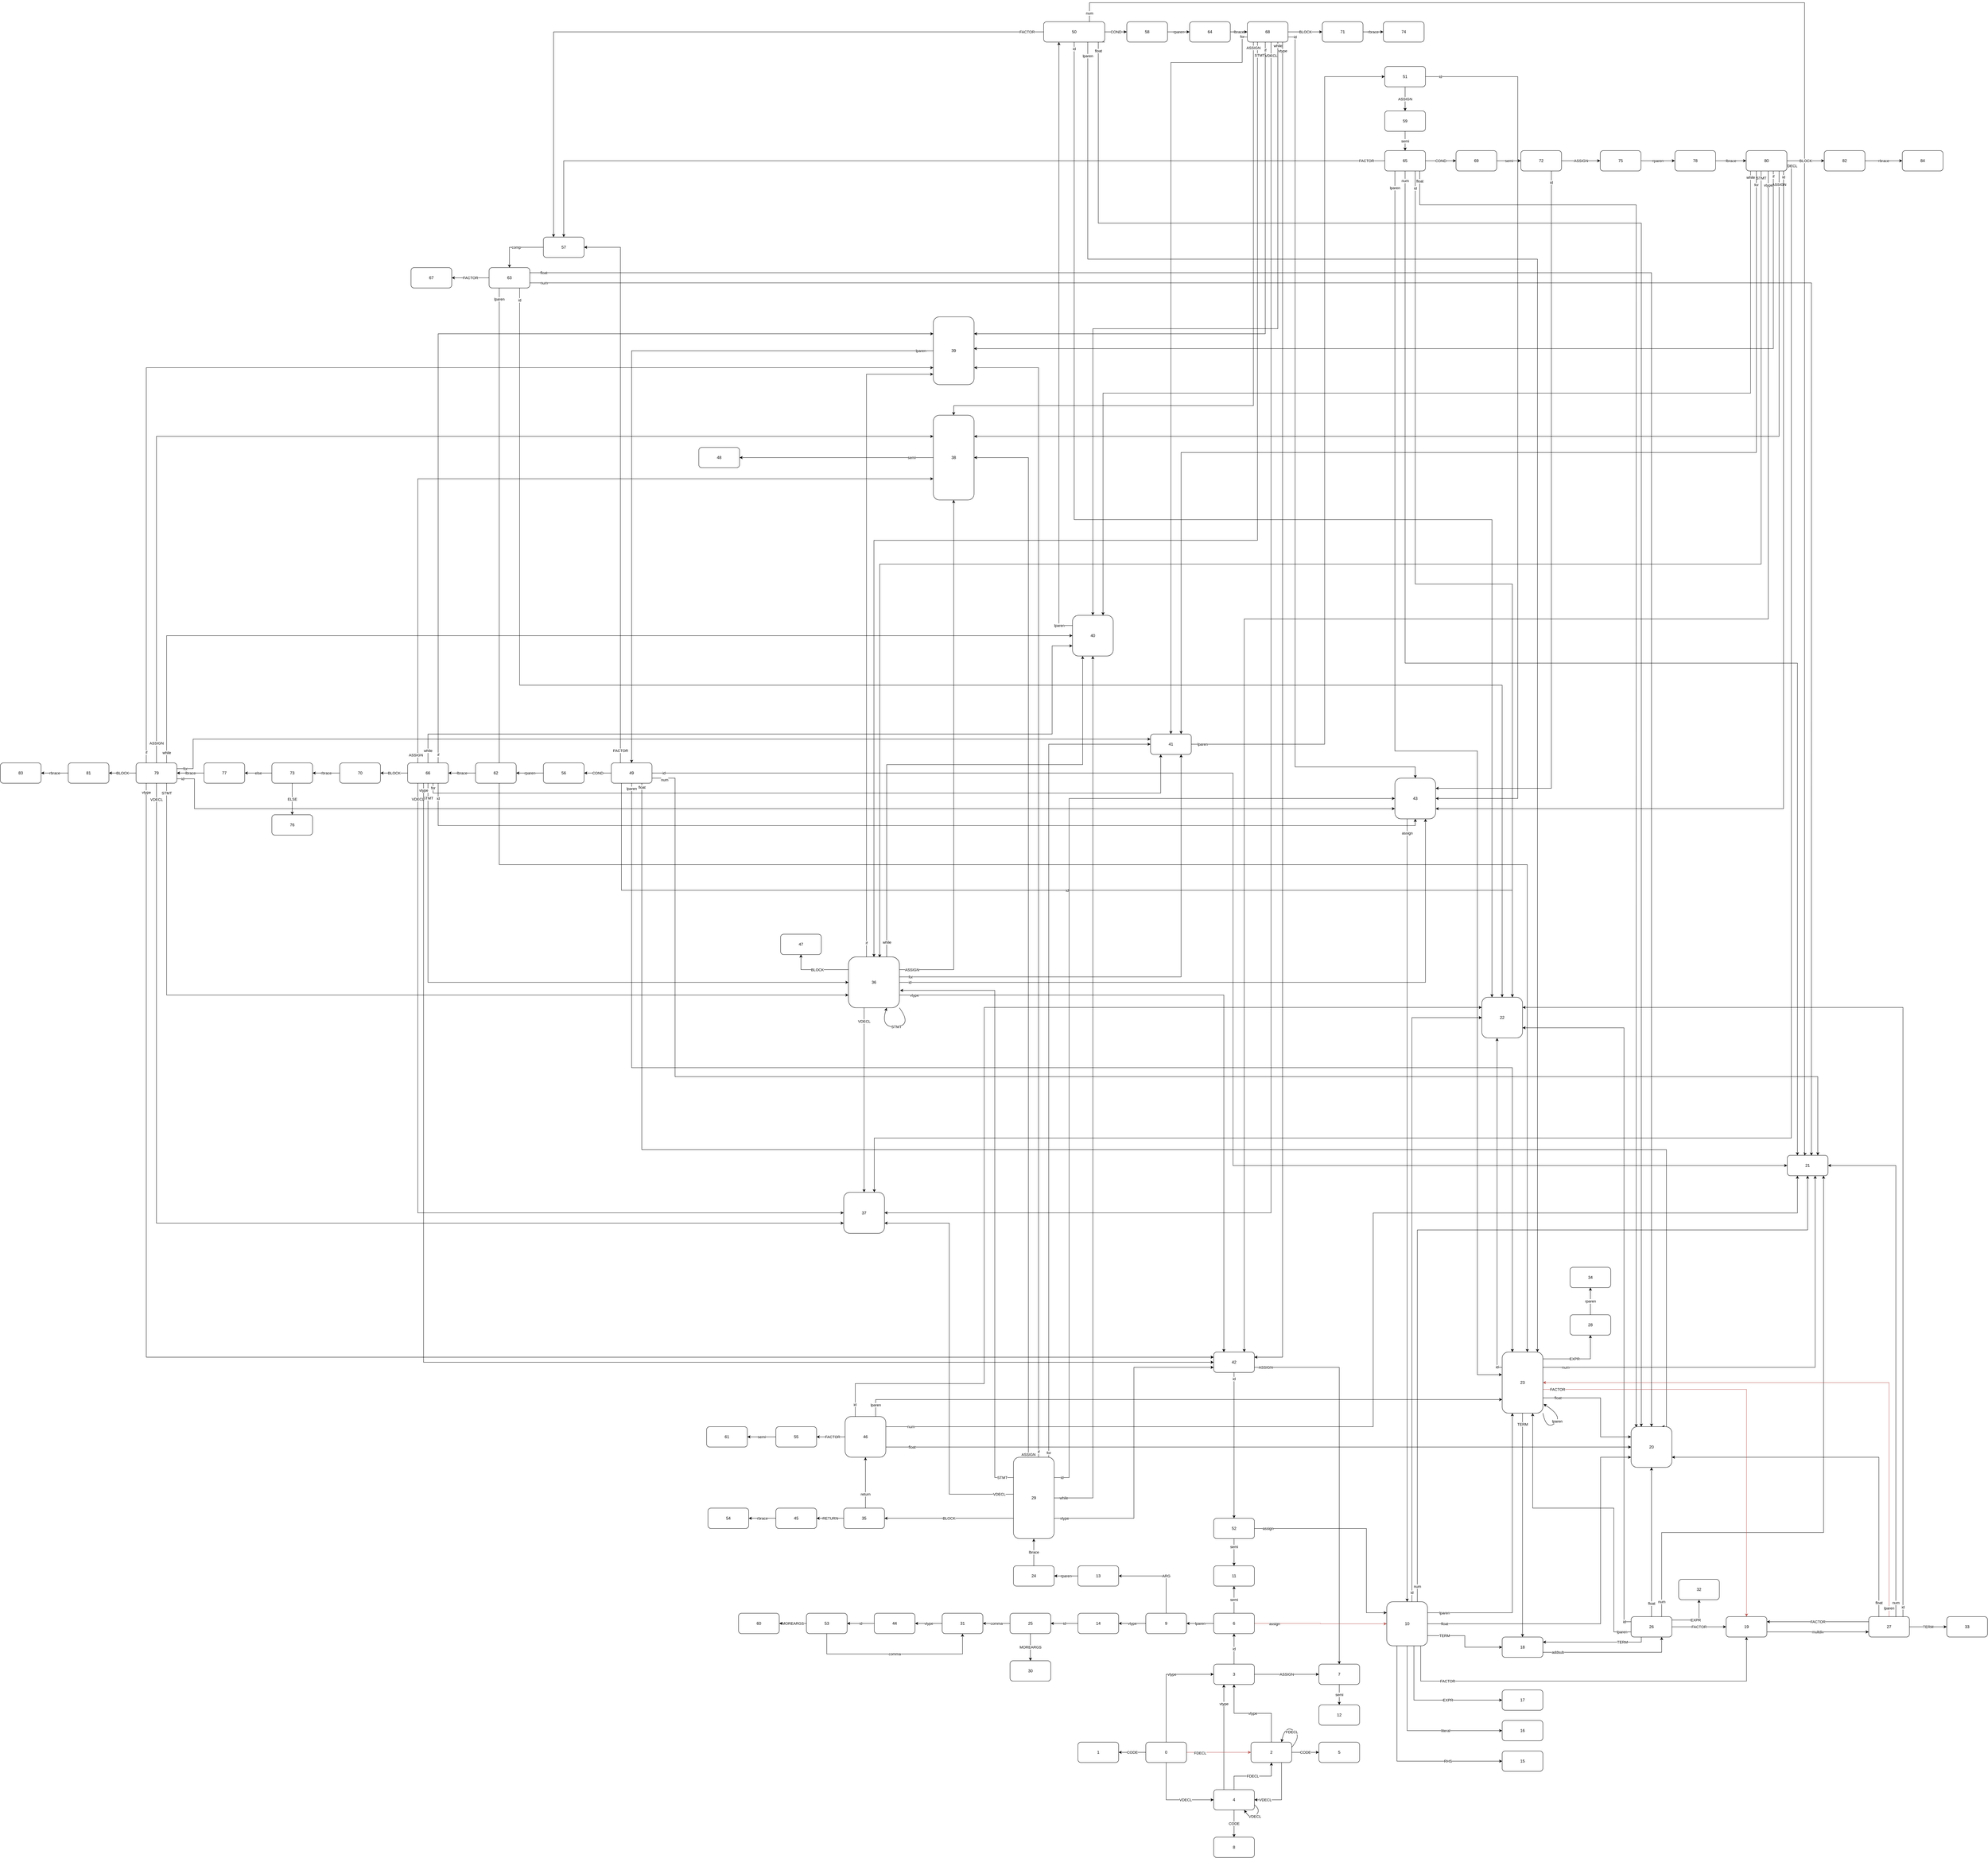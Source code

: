 <mxfile version="13.3.0" type="device"><diagram id="-ojL7Q471JFsqfCS8aLB" name="Page-1"><mxGraphModel dx="1977" dy="1353" grid="0" gridSize="10" guides="1" tooltips="1" connect="1" arrows="1" fold="1" page="1" pageScale="1" pageWidth="6500" pageHeight="6500" math="0" shadow="0"><root><mxCell id="0"/><mxCell id="1" parent="0"/><mxCell id="SYcOR5zdaw6yUXqI2n-W-168" value="float" style="edgeStyle=orthogonalEdgeStyle;rounded=0;orthogonalLoop=1;jettySize=auto;html=1;exitX=0.75;exitY=1;exitDx=0;exitDy=0;entryX=0.75;entryY=0;entryDx=0;entryDy=0;" parent="1" source="SYcOR5zdaw6yUXqI2n-W-134" target="SYcOR5zdaw6yUXqI2n-W-55" edge="1"><mxGeometry x="-0.995" relative="1" as="geometry"><mxPoint x="4660" y="2760" as="targetPoint"/><Array as="points"><mxPoint x="2121" y="3945"/><mxPoint x="5140" y="3945"/><mxPoint x="5140" y="4762"/></Array><mxPoint y="-1" as="offset"/></mxGeometry></mxCell><mxCell id="SYcOR5zdaw6yUXqI2n-W-155" value="for" style="edgeStyle=orthogonalEdgeStyle;rounded=0;orthogonalLoop=1;jettySize=auto;html=1;exitX=1;exitY=0.25;exitDx=0;exitDy=0;entryX=0.75;entryY=1;entryDx=0;entryDy=0;" parent="1" source="SYcOR5zdaw6yUXqI2n-W-117" target="SYcOR5zdaw6yUXqI2n-W-111" edge="1"><mxGeometry x="-0.928" relative="1" as="geometry"><Array as="points"><mxPoint x="2880" y="3436"/><mxPoint x="3710" y="3436"/></Array><mxPoint as="offset"/></mxGeometry></mxCell><mxCell id="SYcOR5zdaw6yUXqI2n-W-156" value="vtype" style="edgeStyle=orthogonalEdgeStyle;rounded=0;orthogonalLoop=1;jettySize=auto;html=1;exitX=1;exitY=0.75;exitDx=0;exitDy=0;entryX=0.25;entryY=0;entryDx=0;entryDy=0;" parent="1" source="SYcOR5zdaw6yUXqI2n-W-117" target="SYcOR5zdaw6yUXqI2n-W-112" edge="1"><mxGeometry x="-0.957" relative="1" as="geometry"><Array as="points"><mxPoint x="3836" y="3490"/></Array><mxPoint x="1" as="offset"/></mxGeometry></mxCell><mxCell id="SYcOR5zdaw6yUXqI2n-W-142" value="ASSIGN" style="edgeStyle=orthogonalEdgeStyle;rounded=0;orthogonalLoop=1;jettySize=auto;html=1;exitX=1;exitY=0.75;exitDx=0;exitDy=0;entryX=0.5;entryY=0;entryDx=0;entryDy=0;" parent="1" source="SYcOR5zdaw6yUXqI2n-W-112" target="SYcOR5zdaw6yUXqI2n-W-18" edge="1"><mxGeometry x="-0.942" relative="1" as="geometry"><Array as="points"><mxPoint x="4176" y="4587"/></Array><mxPoint as="offset"/></mxGeometry></mxCell><mxCell id="SYcOR5zdaw6yUXqI2n-W-188" value="semi" style="edgeStyle=orthogonalEdgeStyle;rounded=0;orthogonalLoop=1;jettySize=auto;html=1;exitX=0.5;exitY=1;exitDx=0;exitDy=0;entryX=0.5;entryY=0;entryDx=0;entryDy=0;" parent="1" source="SYcOR5zdaw6yUXqI2n-W-140" target="SYcOR5zdaw6yUXqI2n-W-31" edge="1"><mxGeometry x="-0.4" relative="1" as="geometry"><mxPoint as="offset"/></mxGeometry></mxCell><mxCell id="SYcOR5zdaw6yUXqI2n-W-189" value="assign" style="edgeStyle=orthogonalEdgeStyle;rounded=0;orthogonalLoop=1;jettySize=auto;html=1;exitX=1;exitY=0.5;exitDx=0;exitDy=0;entryX=0;entryY=0.25;entryDx=0;entryDy=0;" parent="1" source="SYcOR5zdaw6yUXqI2n-W-140" target="SYcOR5zdaw6yUXqI2n-W-29" edge="1"><mxGeometry x="-0.875" relative="1" as="geometry"><Array as="points"><mxPoint x="4256" y="5062"/><mxPoint x="4256" y="5311"/></Array><mxPoint as="offset"/></mxGeometry></mxCell><mxCell id="SYcOR5zdaw6yUXqI2n-W-169" value="lparen" style="edgeStyle=orthogonalEdgeStyle;rounded=0;orthogonalLoop=1;jettySize=auto;html=1;exitX=0.5;exitY=1;exitDx=0;exitDy=0;entryX=0.25;entryY=0;entryDx=0;entryDy=0;" parent="1" source="SYcOR5zdaw6yUXqI2n-W-134" target="SYcOR5zdaw6yUXqI2n-W-56" edge="1"><mxGeometry x="-0.993" relative="1" as="geometry"><mxPoint x="4200" y="2590" as="targetPoint"/><mxPoint y="1" as="offset"/></mxGeometry></mxCell><mxCell id="SYcOR5zdaw6yUXqI2n-W-170" value="id" style="edgeStyle=orthogonalEdgeStyle;rounded=0;orthogonalLoop=1;jettySize=auto;html=1;exitX=0.25;exitY=1;exitDx=0;exitDy=0;entryX=0.75;entryY=0;entryDx=0;entryDy=0;" parent="1" source="SYcOR5zdaw6yUXqI2n-W-134" target="SYcOR5zdaw6yUXqI2n-W-53" edge="1"><mxGeometry relative="1" as="geometry"><mxPoint x="4500" y="2680" as="targetPoint"/></mxGeometry></mxCell><mxCell id="SYcOR5zdaw6yUXqI2n-W-218" value="id" style="edgeStyle=orthogonalEdgeStyle;rounded=0;orthogonalLoop=1;jettySize=auto;html=1;exitX=0.75;exitY=1;exitDx=0;exitDy=0;entryX=0.75;entryY=0;entryDx=0;entryDy=0;" parent="1" source="SYcOR5zdaw6yUXqI2n-W-201" target="SYcOR5zdaw6yUXqI2n-W-53" edge="1"><mxGeometry x="-0.963" relative="1" as="geometry"><mxPoint as="offset"/></mxGeometry></mxCell><mxCell id="SYcOR5zdaw6yUXqI2n-W-219" value="lparen" style="edgeStyle=orthogonalEdgeStyle;rounded=0;orthogonalLoop=1;jettySize=auto;html=1;exitX=0.25;exitY=1;exitDx=0;exitDy=0;entryX=-0.006;entryY=0.37;entryDx=0;entryDy=0;entryPerimeter=0;" parent="1" source="SYcOR5zdaw6yUXqI2n-W-201" target="SYcOR5zdaw6yUXqI2n-W-56" edge="1"><mxGeometry x="-0.974" relative="1" as="geometry"><Array as="points"><mxPoint x="4340" y="2770"/><mxPoint x="4583" y="2770"/><mxPoint x="4583" y="4609"/></Array><mxPoint as="offset"/></mxGeometry></mxCell><mxCell id="SYcOR5zdaw6yUXqI2n-W-171" value="num" style="edgeStyle=orthogonalEdgeStyle;rounded=0;orthogonalLoop=1;jettySize=auto;html=1;exitX=1;exitY=0.75;exitDx=0;exitDy=0;entryX=0.75;entryY=0;entryDx=0;entryDy=0;" parent="1" source="SYcOR5zdaw6yUXqI2n-W-134" target="SYcOR5zdaw6yUXqI2n-W-54" edge="1"><mxGeometry x="-0.984" y="-5" relative="1" as="geometry"><mxPoint x="4570" y="2900" as="targetPoint"/><Array as="points"><mxPoint x="2219" y="2850"/><mxPoint x="2219" y="3730"/><mxPoint x="5586" y="3730"/></Array><mxPoint as="offset"/></mxGeometry></mxCell><mxCell id="SYcOR5zdaw6yUXqI2n-W-209" value="id" style="edgeStyle=orthogonalEdgeStyle;rounded=0;orthogonalLoop=1;jettySize=auto;html=1;exitX=0.75;exitY=1;exitDx=0;exitDy=0;entryX=0.5;entryY=0;entryDx=0;entryDy=0;" parent="1" source="SYcOR5zdaw6yUXqI2n-W-197" target="SYcOR5zdaw6yUXqI2n-W-53" edge="1"><mxGeometry x="-0.986" relative="1" as="geometry"><mxPoint x="4270" y="2830" as="targetPoint"/><Array as="points"><mxPoint x="1761" y="2576"/><mxPoint x="4656" y="2576"/></Array><mxPoint y="1" as="offset"/></mxGeometry></mxCell><mxCell id="SYcOR5zdaw6yUXqI2n-W-210" value="lparen" style="edgeStyle=orthogonalEdgeStyle;rounded=0;orthogonalLoop=1;jettySize=auto;html=1;exitX=0.25;exitY=1;exitDx=0;exitDy=0;" parent="1" source="SYcOR5zdaw6yUXqI2n-W-197" target="SYcOR5zdaw6yUXqI2n-W-56" edge="1"><mxGeometry x="-0.989" relative="1" as="geometry"><Array as="points"><mxPoint x="1701" y="3105"/><mxPoint x="4730" y="3105"/></Array><mxPoint y="-1" as="offset"/></mxGeometry></mxCell><mxCell id="SYcOR5zdaw6yUXqI2n-W-25" value="vtype" style="edgeStyle=orthogonalEdgeStyle;rounded=0;orthogonalLoop=1;jettySize=auto;html=1;exitX=0.25;exitY=0;exitDx=0;exitDy=0;entryX=0.25;entryY=1;entryDx=0;entryDy=0;" parent="1" source="SYcOR5zdaw6yUXqI2n-W-8" target="SYcOR5zdaw6yUXqI2n-W-6" edge="1"><mxGeometry x="0.636" relative="1" as="geometry"><mxPoint as="offset"/></mxGeometry></mxCell><mxCell id="SYcOR5zdaw6yUXqI2n-W-3" value="CODE" style="edgeStyle=orthogonalEdgeStyle;rounded=0;orthogonalLoop=1;jettySize=auto;html=1;" parent="1" source="SYcOR5zdaw6yUXqI2n-W-1" target="SYcOR5zdaw6yUXqI2n-W-2" edge="1"><mxGeometry relative="1" as="geometry"/></mxCell><mxCell id="SYcOR5zdaw6yUXqI2n-W-5" value="FDECL&lt;span lang=&quot;EN-US&quot; style=&quot;color: rgb(0 , 0 , 0) ; font-style: normal ; font-weight: normal ; letter-spacing: normal ; text-indent: 0px ; text-transform: none ; word-spacing: 0px ; text-decoration: none ; font-size: 10.5pt ; line-height: 15.4px ; font-family: &amp;#34;calibri&amp;#34; , sans-serif&quot;&gt;&lt;/span&gt;&lt;span style=&quot;color: rgb(0 , 0 , 0) ; font-size: medium ; font-style: normal ; font-weight: normal ; letter-spacing: normal ; text-indent: 0px ; text-transform: none ; word-spacing: 0px ; text-decoration: none ; display: inline ; float: none&quot;&gt;&lt;/span&gt;" style="edgeStyle=orthogonalEdgeStyle;rounded=0;orthogonalLoop=1;jettySize=auto;html=1;fillColor=#f8cecc;strokeColor=#b85450;" parent="1" source="SYcOR5zdaw6yUXqI2n-W-1" target="SYcOR5zdaw6yUXqI2n-W-4" edge="1"><mxGeometry x="-0.579" relative="1" as="geometry"><mxPoint as="offset"/></mxGeometry></mxCell><mxCell id="SYcOR5zdaw6yUXqI2n-W-7" value="vtype" style="edgeStyle=orthogonalEdgeStyle;rounded=0;orthogonalLoop=1;jettySize=auto;html=1;exitX=0.5;exitY=0;exitDx=0;exitDy=0;entryX=0;entryY=0.5;entryDx=0;entryDy=0;" parent="1" source="SYcOR5zdaw6yUXqI2n-W-1" target="SYcOR5zdaw6yUXqI2n-W-6" edge="1"><mxGeometry x="0.273" relative="1" as="geometry"><Array as="points"><mxPoint x="3666" y="5492"/></Array><mxPoint as="offset"/></mxGeometry></mxCell><mxCell id="SYcOR5zdaw6yUXqI2n-W-9" value="VDECL" style="edgeStyle=orthogonalEdgeStyle;rounded=0;orthogonalLoop=1;jettySize=auto;html=1;exitX=0.5;exitY=1;exitDx=0;exitDy=0;entryX=0;entryY=0.5;entryDx=0;entryDy=0;" parent="1" source="SYcOR5zdaw6yUXqI2n-W-1" target="SYcOR5zdaw6yUXqI2n-W-8" edge="1"><mxGeometry x="0.334" relative="1" as="geometry"><Array as="points"><mxPoint x="3666" y="5862"/></Array><mxPoint as="offset"/></mxGeometry></mxCell><mxCell id="SYcOR5zdaw6yUXqI2n-W-1" value="0" style="rounded=1;whiteSpace=wrap;html=1;" parent="1" vertex="1"><mxGeometry x="3606" y="5692" width="120" height="60" as="geometry"/></mxCell><mxCell id="SYcOR5zdaw6yUXqI2n-W-11" value="CODE" style="edgeStyle=orthogonalEdgeStyle;rounded=0;orthogonalLoop=1;jettySize=auto;html=1;" parent="1" source="SYcOR5zdaw6yUXqI2n-W-4" target="SYcOR5zdaw6yUXqI2n-W-10" edge="1"><mxGeometry relative="1" as="geometry"/></mxCell><mxCell id="SYcOR5zdaw6yUXqI2n-W-14" value="vtype" style="edgeStyle=orthogonalEdgeStyle;rounded=0;orthogonalLoop=1;jettySize=auto;html=1;exitX=0.5;exitY=0;exitDx=0;exitDy=0;entryX=0.5;entryY=1;entryDx=0;entryDy=0;" parent="1" source="SYcOR5zdaw6yUXqI2n-W-4" target="SYcOR5zdaw6yUXqI2n-W-6" edge="1"><mxGeometry relative="1" as="geometry"/></mxCell><mxCell id="SYcOR5zdaw6yUXqI2n-W-15" value="VDECL" style="edgeStyle=orthogonalEdgeStyle;rounded=0;orthogonalLoop=1;jettySize=auto;html=1;exitX=0.75;exitY=1;exitDx=0;exitDy=0;entryX=1;entryY=0.5;entryDx=0;entryDy=0;" parent="1" source="SYcOR5zdaw6yUXqI2n-W-4" target="SYcOR5zdaw6yUXqI2n-W-8" edge="1"><mxGeometry x="0.667" relative="1" as="geometry"><Array as="points"><mxPoint x="4006" y="5862"/></Array><mxPoint as="offset"/></mxGeometry></mxCell><mxCell id="SYcOR5zdaw6yUXqI2n-W-4" value="2" style="rounded=1;whiteSpace=wrap;html=1;" parent="1" vertex="1"><mxGeometry x="3916" y="5692" width="120" height="60" as="geometry"/></mxCell><mxCell id="SYcOR5zdaw6yUXqI2n-W-10" value="5" style="rounded=1;whiteSpace=wrap;html=1;" parent="1" vertex="1"><mxGeometry x="4116" y="5692" width="120" height="60" as="geometry"/></mxCell><mxCell id="SYcOR5zdaw6yUXqI2n-W-2" value="1" style="rounded=1;whiteSpace=wrap;html=1;" parent="1" vertex="1"><mxGeometry x="3406" y="5692" width="120" height="60" as="geometry"/></mxCell><mxCell id="SYcOR5zdaw6yUXqI2n-W-17" value="id" style="edgeStyle=orthogonalEdgeStyle;rounded=0;orthogonalLoop=1;jettySize=auto;html=1;entryX=0.5;entryY=1;entryDx=0;entryDy=0;exitX=0.5;exitY=0;exitDx=0;exitDy=0;" parent="1" source="SYcOR5zdaw6yUXqI2n-W-6" target="SYcOR5zdaw6yUXqI2n-W-16" edge="1"><mxGeometry relative="1" as="geometry"><mxPoint x="3926" y="4532" as="sourcePoint"/><Array as="points"/></mxGeometry></mxCell><mxCell id="SYcOR5zdaw6yUXqI2n-W-19" value="ASSIGN" style="edgeStyle=orthogonalEdgeStyle;rounded=0;orthogonalLoop=1;jettySize=auto;html=1;" parent="1" source="SYcOR5zdaw6yUXqI2n-W-6" target="SYcOR5zdaw6yUXqI2n-W-18" edge="1"><mxGeometry relative="1" as="geometry"/></mxCell><mxCell id="SYcOR5zdaw6yUXqI2n-W-6" value="3" style="rounded=1;whiteSpace=wrap;html=1;" parent="1" vertex="1"><mxGeometry x="3806" y="5462" width="120" height="60" as="geometry"/></mxCell><mxCell id="SYcOR5zdaw6yUXqI2n-W-34" value="semi" style="edgeStyle=orthogonalEdgeStyle;rounded=0;orthogonalLoop=1;jettySize=auto;html=1;entryX=0.5;entryY=0;entryDx=0;entryDy=0;exitX=0.5;exitY=1;exitDx=0;exitDy=0;" parent="1" source="SYcOR5zdaw6yUXqI2n-W-18" target="SYcOR5zdaw6yUXqI2n-W-33" edge="1"><mxGeometry relative="1" as="geometry"><Array as="points"/></mxGeometry></mxCell><mxCell id="SYcOR5zdaw6yUXqI2n-W-18" value="7" style="rounded=1;whiteSpace=wrap;html=1;" parent="1" vertex="1"><mxGeometry x="4116" y="5462" width="120" height="60" as="geometry"/></mxCell><mxCell id="SYcOR5zdaw6yUXqI2n-W-33" value="12" style="rounded=1;whiteSpace=wrap;html=1;" parent="1" vertex="1"><mxGeometry x="4116" y="5582" width="120" height="60" as="geometry"/></mxCell><mxCell id="SYcOR5zdaw6yUXqI2n-W-28" value="lparen" style="edgeStyle=orthogonalEdgeStyle;rounded=0;orthogonalLoop=1;jettySize=auto;html=1;entryX=1;entryY=0.5;entryDx=0;entryDy=0;" parent="1" source="SYcOR5zdaw6yUXqI2n-W-16" target="SYcOR5zdaw6yUXqI2n-W-27" edge="1"><mxGeometry relative="1" as="geometry"><Array as="points"/></mxGeometry></mxCell><mxCell id="SYcOR5zdaw6yUXqI2n-W-30" value="assign" style="edgeStyle=orthogonalEdgeStyle;rounded=0;orthogonalLoop=1;jettySize=auto;html=1;entryX=0;entryY=0.5;entryDx=0;entryDy=0;fillColor=#f8cecc;strokeColor=#b85450;" parent="1" source="SYcOR5zdaw6yUXqI2n-W-16" target="SYcOR5zdaw6yUXqI2n-W-29" edge="1"><mxGeometry x="0.003" y="-136" relative="1" as="geometry"><mxPoint x="-136" y="-136" as="offset"/></mxGeometry></mxCell><mxCell id="SYcOR5zdaw6yUXqI2n-W-16" value="6" style="rounded=1;whiteSpace=wrap;html=1;" parent="1" vertex="1"><mxGeometry x="3806" y="5312" width="120" height="60" as="geometry"/></mxCell><mxCell id="SYcOR5zdaw6yUXqI2n-W-40" value="RHS" style="edgeStyle=orthogonalEdgeStyle;rounded=0;orthogonalLoop=1;jettySize=auto;html=1;entryX=0;entryY=0.5;entryDx=0;entryDy=0;exitX=0.25;exitY=1;exitDx=0;exitDy=0;" parent="1" source="SYcOR5zdaw6yUXqI2n-W-29" target="SYcOR5zdaw6yUXqI2n-W-48" edge="1"><mxGeometry x="0.508" relative="1" as="geometry"><Array as="points"><mxPoint x="4346" y="5748"/></Array><mxPoint as="offset"/></mxGeometry></mxCell><mxCell id="SYcOR5zdaw6yUXqI2n-W-42" value="literal" style="edgeStyle=orthogonalEdgeStyle;rounded=0;orthogonalLoop=1;jettySize=auto;html=1;exitX=0.5;exitY=1;exitDx=0;exitDy=0;entryX=0;entryY=0.5;entryDx=0;entryDy=0;" parent="1" source="SYcOR5zdaw6yUXqI2n-W-29" target="SYcOR5zdaw6yUXqI2n-W-46" edge="1"><mxGeometry x="0.37" relative="1" as="geometry"><Array as="points"><mxPoint x="4376" y="5658"/></Array><mxPoint as="offset"/></mxGeometry></mxCell><mxCell id="SYcOR5zdaw6yUXqI2n-W-45" value="FACTOR" style="edgeStyle=orthogonalEdgeStyle;rounded=0;orthogonalLoop=1;jettySize=auto;html=1;exitX=0.75;exitY=1;exitDx=0;exitDy=0;" parent="1" source="SYcOR5zdaw6yUXqI2n-W-29" target="SYcOR5zdaw6yUXqI2n-W-44" edge="1"><mxGeometry x="-0.637" relative="1" as="geometry"><mxPoint x="4526" y="5252" as="sourcePoint"/><Array as="points"><mxPoint x="4416" y="5392"/><mxPoint x="4416" y="5512"/><mxPoint x="5376" y="5512"/></Array><mxPoint as="offset"/></mxGeometry></mxCell><mxCell id="SYcOR5zdaw6yUXqI2n-W-50" value="EXPR" style="edgeStyle=orthogonalEdgeStyle;rounded=0;orthogonalLoop=1;jettySize=auto;html=1;exitX=0.75;exitY=1;exitDx=0;exitDy=0;entryX=0;entryY=0.5;entryDx=0;entryDy=0;" parent="1" source="SYcOR5zdaw6yUXqI2n-W-29" target="SYcOR5zdaw6yUXqI2n-W-39" edge="1"><mxGeometry x="0.307" relative="1" as="geometry"><mxPoint x="4466" y="5292" as="sourcePoint"/><Array as="points"><mxPoint x="4406" y="5392"/><mxPoint x="4396" y="5392"/><mxPoint x="4396" y="5568"/></Array><mxPoint as="offset"/></mxGeometry></mxCell><mxCell id="SYcOR5zdaw6yUXqI2n-W-51" value="TERM" style="edgeStyle=orthogonalEdgeStyle;rounded=0;orthogonalLoop=1;jettySize=auto;html=1;exitX=1;exitY=0.75;exitDx=0;exitDy=0;entryX=0;entryY=0.5;entryDx=0;entryDy=0;" parent="1" source="SYcOR5zdaw6yUXqI2n-W-29" target="SYcOR5zdaw6yUXqI2n-W-41" edge="1"><mxGeometry x="-0.591" relative="1" as="geometry"><mxPoint x="4616" y="5382" as="targetPoint"/><Array as="points"><mxPoint x="4436" y="5378"/><mxPoint x="4546" y="5378"/><mxPoint x="4546" y="5412"/></Array><mxPoint as="offset"/></mxGeometry></mxCell><mxCell id="SYcOR5zdaw6yUXqI2n-W-57" value="lparen" style="edgeStyle=orthogonalEdgeStyle;rounded=0;orthogonalLoop=1;jettySize=auto;html=1;exitX=1;exitY=0.25;exitDx=0;exitDy=0;entryX=0.25;entryY=1;entryDx=0;entryDy=0;" parent="1" source="SYcOR5zdaw6yUXqI2n-W-29" target="SYcOR5zdaw6yUXqI2n-W-56" edge="1"><mxGeometry x="-0.881" relative="1" as="geometry"><Array as="points"><mxPoint x="4686" y="5311"/></Array><mxPoint as="offset"/></mxGeometry></mxCell><mxCell id="SYcOR5zdaw6yUXqI2n-W-58" value="id" style="edgeStyle=orthogonalEdgeStyle;rounded=0;orthogonalLoop=1;jettySize=auto;html=1;exitX=0.5;exitY=0;exitDx=0;exitDy=0;entryX=0;entryY=0.5;entryDx=0;entryDy=0;" parent="1" source="SYcOR5zdaw6yUXqI2n-W-29" target="SYcOR5zdaw6yUXqI2n-W-53" edge="1"><mxGeometry x="-0.958" relative="1" as="geometry"><Array as="points"><mxPoint x="4390" y="3556"/></Array><mxPoint as="offset"/></mxGeometry></mxCell><mxCell id="SYcOR5zdaw6yUXqI2n-W-59" value="num" style="edgeStyle=orthogonalEdgeStyle;rounded=0;orthogonalLoop=1;jettySize=auto;html=1;exitX=0.75;exitY=0;exitDx=0;exitDy=0;entryX=0.5;entryY=1;entryDx=0;entryDy=0;" parent="1" source="SYcOR5zdaw6yUXqI2n-W-29" target="SYcOR5zdaw6yUXqI2n-W-54" edge="1"><mxGeometry x="-0.962" relative="1" as="geometry"><Array as="points"><mxPoint x="4406" y="4182"/><mxPoint x="5556" y="4182"/></Array><mxPoint as="offset"/></mxGeometry></mxCell><mxCell id="SYcOR5zdaw6yUXqI2n-W-60" value="float" style="edgeStyle=orthogonalEdgeStyle;rounded=0;orthogonalLoop=1;jettySize=auto;html=1;entryX=0;entryY=0.75;entryDx=0;entryDy=0;exitX=1;exitY=0.5;exitDx=0;exitDy=0;" parent="1" source="SYcOR5zdaw6yUXqI2n-W-29" target="SYcOR5zdaw6yUXqI2n-W-55" edge="1"><mxGeometry x="-0.908" relative="1" as="geometry"><Array as="points"><mxPoint x="4946" y="5343"/><mxPoint x="4946" y="4852"/></Array><mxPoint as="offset"/></mxGeometry></mxCell><mxCell id="SYcOR5zdaw6yUXqI2n-W-29" value="10" style="rounded=1;whiteSpace=wrap;html=1;" parent="1" vertex="1"><mxGeometry x="4316" y="5278" width="120" height="130" as="geometry"/></mxCell><mxCell id="SYcOR5zdaw6yUXqI2n-W-39" value="17" style="rounded=1;whiteSpace=wrap;html=1;" parent="1" vertex="1"><mxGeometry x="4656" y="5538" width="120" height="60" as="geometry"/></mxCell><mxCell id="SYcOR5zdaw6yUXqI2n-W-36" value="ARG" style="edgeStyle=orthogonalEdgeStyle;rounded=0;orthogonalLoop=1;jettySize=auto;html=1;exitX=0.5;exitY=0;exitDx=0;exitDy=0;" parent="1" source="SYcOR5zdaw6yUXqI2n-W-27" target="SYcOR5zdaw6yUXqI2n-W-35" edge="1"><mxGeometry x="-0.12" relative="1" as="geometry"><Array as="points"><mxPoint x="3666" y="5202"/></Array><mxPoint as="offset"/></mxGeometry></mxCell><mxCell id="SYcOR5zdaw6yUXqI2n-W-38" value="vtype" style="edgeStyle=orthogonalEdgeStyle;rounded=0;orthogonalLoop=1;jettySize=auto;html=1;" parent="1" source="SYcOR5zdaw6yUXqI2n-W-27" target="SYcOR5zdaw6yUXqI2n-W-37" edge="1"><mxGeometry relative="1" as="geometry"/></mxCell><mxCell id="SYcOR5zdaw6yUXqI2n-W-27" value="9" style="rounded=1;whiteSpace=wrap;html=1;" parent="1" vertex="1"><mxGeometry x="3606" y="5312" width="120" height="60" as="geometry"/></mxCell><mxCell id="SYcOR5zdaw6yUXqI2n-W-64" value="id" style="edgeStyle=orthogonalEdgeStyle;rounded=0;orthogonalLoop=1;jettySize=auto;html=1;" parent="1" source="SYcOR5zdaw6yUXqI2n-W-37" target="SYcOR5zdaw6yUXqI2n-W-63" edge="1"><mxGeometry relative="1" as="geometry"/></mxCell><mxCell id="SYcOR5zdaw6yUXqI2n-W-37" value="14" style="rounded=1;whiteSpace=wrap;html=1;" parent="1" vertex="1"><mxGeometry x="3406" y="5312" width="120" height="60" as="geometry"/></mxCell><mxCell id="SYcOR5zdaw6yUXqI2n-W-80" value="MOREARGS" style="edgeStyle=orthogonalEdgeStyle;rounded=0;orthogonalLoop=1;jettySize=auto;html=1;" parent="1" source="SYcOR5zdaw6yUXqI2n-W-63" target="SYcOR5zdaw6yUXqI2n-W-79" edge="1"><mxGeometry relative="1" as="geometry"/></mxCell><mxCell id="SYcOR5zdaw6yUXqI2n-W-82" value="comma" style="edgeStyle=orthogonalEdgeStyle;rounded=0;orthogonalLoop=1;jettySize=auto;html=1;" parent="1" source="SYcOR5zdaw6yUXqI2n-W-63" target="SYcOR5zdaw6yUXqI2n-W-81" edge="1"><mxGeometry relative="1" as="geometry"/></mxCell><mxCell id="SYcOR5zdaw6yUXqI2n-W-63" value="25" style="rounded=1;whiteSpace=wrap;html=1;" parent="1" vertex="1"><mxGeometry x="3206" y="5312" width="120" height="60" as="geometry"/></mxCell><mxCell id="SYcOR5zdaw6yUXqI2n-W-108" value="vtype" style="edgeStyle=orthogonalEdgeStyle;rounded=0;orthogonalLoop=1;jettySize=auto;html=1;" parent="1" source="SYcOR5zdaw6yUXqI2n-W-81" target="SYcOR5zdaw6yUXqI2n-W-107" edge="1"><mxGeometry relative="1" as="geometry"/></mxCell><mxCell id="SYcOR5zdaw6yUXqI2n-W-81" value="31" style="rounded=1;whiteSpace=wrap;html=1;" parent="1" vertex="1"><mxGeometry x="3006" y="5312" width="120" height="60" as="geometry"/></mxCell><mxCell id="SYcOR5zdaw6yUXqI2n-W-145" value="id" style="edgeStyle=orthogonalEdgeStyle;rounded=0;orthogonalLoop=1;jettySize=auto;html=1;" parent="1" source="SYcOR5zdaw6yUXqI2n-W-107" target="SYcOR5zdaw6yUXqI2n-W-144" edge="1"><mxGeometry relative="1" as="geometry"/></mxCell><mxCell id="SYcOR5zdaw6yUXqI2n-W-107" value="44" style="rounded=1;whiteSpace=wrap;html=1;" parent="1" vertex="1"><mxGeometry x="2806" y="5312" width="120" height="60" as="geometry"/></mxCell><mxCell id="SYcOR5zdaw6yUXqI2n-W-191" value="MOREARGS" style="edgeStyle=orthogonalEdgeStyle;rounded=0;orthogonalLoop=1;jettySize=auto;html=1;" parent="1" source="SYcOR5zdaw6yUXqI2n-W-144" target="SYcOR5zdaw6yUXqI2n-W-190" edge="1"><mxGeometry relative="1" as="geometry"/></mxCell><mxCell id="SYcOR5zdaw6yUXqI2n-W-192" value="comma" style="edgeStyle=orthogonalEdgeStyle;rounded=0;orthogonalLoop=1;jettySize=auto;html=1;exitX=0.5;exitY=1;exitDx=0;exitDy=0;entryX=0.5;entryY=1;entryDx=0;entryDy=0;" parent="1" source="SYcOR5zdaw6yUXqI2n-W-144" target="SYcOR5zdaw6yUXqI2n-W-81" edge="1"><mxGeometry relative="1" as="geometry"><Array as="points"><mxPoint x="2666" y="5432"/><mxPoint x="3066" y="5432"/></Array><mxPoint as="offset"/></mxGeometry></mxCell><mxCell id="SYcOR5zdaw6yUXqI2n-W-144" value="53" style="rounded=1;whiteSpace=wrap;html=1;" parent="1" vertex="1"><mxGeometry x="2606" y="5312" width="120" height="60" as="geometry"/></mxCell><mxCell id="SYcOR5zdaw6yUXqI2n-W-190" value="60" style="rounded=1;whiteSpace=wrap;html=1;" parent="1" vertex="1"><mxGeometry x="2406" y="5312" width="120" height="60" as="geometry"/></mxCell><mxCell id="SYcOR5zdaw6yUXqI2n-W-79" value="30" style="rounded=1;whiteSpace=wrap;html=1;" parent="1" vertex="1"><mxGeometry x="3206" y="5452" width="120" height="60" as="geometry"/></mxCell><mxCell id="SYcOR5zdaw6yUXqI2n-W-62" value="rparen" style="edgeStyle=orthogonalEdgeStyle;rounded=0;orthogonalLoop=1;jettySize=auto;html=1;" parent="1" source="SYcOR5zdaw6yUXqI2n-W-35" target="SYcOR5zdaw6yUXqI2n-W-61" edge="1"><mxGeometry relative="1" as="geometry"/></mxCell><mxCell id="SYcOR5zdaw6yUXqI2n-W-35" value="13" style="rounded=1;whiteSpace=wrap;html=1;" parent="1" vertex="1"><mxGeometry x="3406" y="5172" width="120" height="60" as="geometry"/></mxCell><mxCell id="SYcOR5zdaw6yUXqI2n-W-78" value="lbrace" style="edgeStyle=orthogonalEdgeStyle;rounded=0;orthogonalLoop=1;jettySize=auto;html=1;" parent="1" source="SYcOR5zdaw6yUXqI2n-W-61" target="SYcOR5zdaw6yUXqI2n-W-77" edge="1"><mxGeometry relative="1" as="geometry"/></mxCell><mxCell id="SYcOR5zdaw6yUXqI2n-W-61" value="24" style="rounded=1;whiteSpace=wrap;html=1;" parent="1" vertex="1"><mxGeometry x="3216" y="5172" width="120" height="60" as="geometry"/></mxCell><mxCell id="SYcOR5zdaw6yUXqI2n-W-110" value="while" style="edgeStyle=orthogonalEdgeStyle;rounded=0;orthogonalLoop=1;jettySize=auto;html=1;" parent="1" source="SYcOR5zdaw6yUXqI2n-W-77" target="SYcOR5zdaw6yUXqI2n-W-109" edge="1"><mxGeometry x="-0.979" relative="1" as="geometry"><mxPoint as="offset"/></mxGeometry></mxCell><mxCell id="SYcOR5zdaw6yUXqI2n-W-119" value="for" style="edgeStyle=orthogonalEdgeStyle;rounded=0;orthogonalLoop=1;jettySize=auto;html=1;exitX=0.75;exitY=0;exitDx=0;exitDy=0;entryX=0;entryY=0.5;entryDx=0;entryDy=0;" parent="1" source="SYcOR5zdaw6yUXqI2n-W-77" target="SYcOR5zdaw6yUXqI2n-W-111" edge="1"><mxGeometry x="-0.988" y="13" relative="1" as="geometry"><Array as="points"><mxPoint x="3320" y="2750"/></Array><mxPoint x="13" y="-13" as="offset"/></mxGeometry></mxCell><mxCell id="SYcOR5zdaw6yUXqI2n-W-120" value="vtype" style="edgeStyle=orthogonalEdgeStyle;rounded=0;orthogonalLoop=1;jettySize=auto;html=1;exitX=1;exitY=0.75;exitDx=0;exitDy=0;entryX=0;entryY=0.75;entryDx=0;entryDy=0;" parent="1" source="SYcOR5zdaw6yUXqI2n-W-77" target="SYcOR5zdaw6yUXqI2n-W-112" edge="1"><mxGeometry x="-0.934" relative="1" as="geometry"><mxPoint as="offset"/></mxGeometry></mxCell><mxCell id="SYcOR5zdaw6yUXqI2n-W-121" value="id" style="edgeStyle=orthogonalEdgeStyle;rounded=0;orthogonalLoop=1;jettySize=auto;html=1;exitX=1;exitY=0.25;exitDx=0;exitDy=0;entryX=0;entryY=0.5;entryDx=0;entryDy=0;" parent="1" source="SYcOR5zdaw6yUXqI2n-W-77" target="SYcOR5zdaw6yUXqI2n-W-113" edge="1"><mxGeometry x="-0.985" relative="1" as="geometry"><Array as="points"><mxPoint x="3380" y="4912"/><mxPoint x="3380" y="2910"/></Array><mxPoint as="offset"/></mxGeometry></mxCell><mxCell id="SYcOR5zdaw6yUXqI2n-W-123" value="if" style="edgeStyle=orthogonalEdgeStyle;rounded=0;orthogonalLoop=1;jettySize=auto;html=1;exitX=0.5;exitY=0;exitDx=0;exitDy=0;entryX=1;entryY=0.75;entryDx=0;entryDy=0;" parent="1" source="SYcOR5zdaw6yUXqI2n-W-77" target="SYcOR5zdaw6yUXqI2n-W-114" edge="1"><mxGeometry x="-0.982" relative="1" as="geometry"><Array as="points"><mxPoint x="3290" y="1640"/></Array><mxPoint as="offset"/></mxGeometry></mxCell><mxCell id="SYcOR5zdaw6yUXqI2n-W-124" value="ASSIGN" style="edgeStyle=orthogonalEdgeStyle;rounded=0;orthogonalLoop=1;jettySize=auto;html=1;exitX=0.25;exitY=0;exitDx=0;exitDy=0;entryX=1;entryY=0.5;entryDx=0;entryDy=0;" parent="1" source="SYcOR5zdaw6yUXqI2n-W-77" target="SYcOR5zdaw6yUXqI2n-W-115" edge="1"><mxGeometry x="-0.991" y="8" relative="1" as="geometry"><Array as="points"><mxPoint x="3260" y="1905"/></Array><mxPoint x="8" y="-8" as="offset"/></mxGeometry></mxCell><mxCell id="SYcOR5zdaw6yUXqI2n-W-125" value="VDECL" style="edgeStyle=orthogonalEdgeStyle;rounded=0;orthogonalLoop=1;jettySize=auto;html=1;exitX=0;exitY=0.5;exitDx=0;exitDy=0;entryX=1;entryY=0.75;entryDx=0;entryDy=0;" parent="1" source="SYcOR5zdaw6yUXqI2n-W-77" target="SYcOR5zdaw6yUXqI2n-W-116" edge="1"><mxGeometry x="-0.913" relative="1" as="geometry"><Array as="points"><mxPoint x="3216" y="4961"/><mxPoint x="3027" y="4961"/><mxPoint x="3027" y="4162"/></Array><mxPoint x="-1" as="offset"/></mxGeometry></mxCell><mxCell id="SYcOR5zdaw6yUXqI2n-W-126" value="STMT" style="edgeStyle=orthogonalEdgeStyle;rounded=0;orthogonalLoop=1;jettySize=auto;html=1;exitX=0;exitY=0.25;exitDx=0;exitDy=0;entryX=1.013;entryY=0.658;entryDx=0;entryDy=0;entryPerimeter=0;" parent="1" source="SYcOR5zdaw6yUXqI2n-W-77" target="SYcOR5zdaw6yUXqI2n-W-117" edge="1"><mxGeometry x="-0.963" relative="1" as="geometry"><Array as="points"><mxPoint x="3161" y="4912"/><mxPoint x="3161" y="3476"/></Array><mxPoint as="offset"/></mxGeometry></mxCell><mxCell id="SYcOR5zdaw6yUXqI2n-W-127" value="BLOCK" style="edgeStyle=orthogonalEdgeStyle;rounded=0;orthogonalLoop=1;jettySize=auto;html=1;exitX=0;exitY=0.75;exitDx=0;exitDy=0;entryX=1;entryY=0.5;entryDx=0;entryDy=0;" parent="1" source="SYcOR5zdaw6yUXqI2n-W-77" target="SYcOR5zdaw6yUXqI2n-W-118" edge="1"><mxGeometry relative="1" as="geometry"/></mxCell><mxCell id="SYcOR5zdaw6yUXqI2n-W-77" value="29" style="rounded=1;whiteSpace=wrap;html=1;" parent="1" vertex="1"><mxGeometry x="3216" y="4852" width="120" height="240" as="geometry"/></mxCell><mxCell id="SYcOR5zdaw6yUXqI2n-W-137" value="lparen" style="edgeStyle=orthogonalEdgeStyle;rounded=0;orthogonalLoop=1;jettySize=auto;html=1;entryX=0.25;entryY=1;entryDx=0;entryDy=0;exitX=0;exitY=0.25;exitDx=0;exitDy=0;" parent="1" source="SYcOR5zdaw6yUXqI2n-W-109" target="SYcOR5zdaw6yUXqI2n-W-136" edge="1"><mxGeometry x="-0.955" relative="1" as="geometry"><mxPoint as="offset"/></mxGeometry></mxCell><mxCell id="SYcOR5zdaw6yUXqI2n-W-109" value="40" style="rounded=1;whiteSpace=wrap;html=1;imageHeight=24;" parent="1" vertex="1"><mxGeometry x="3390" y="2370" width="120" height="120" as="geometry"/></mxCell><mxCell id="SYcOR5zdaw6yUXqI2n-W-173" value="COND" style="edgeStyle=orthogonalEdgeStyle;rounded=0;orthogonalLoop=1;jettySize=auto;html=1;" parent="1" source="SYcOR5zdaw6yUXqI2n-W-136" target="SYcOR5zdaw6yUXqI2n-W-172" edge="1"><mxGeometry relative="1" as="geometry"/></mxCell><mxCell id="SYcOR5zdaw6yUXqI2n-W-174" value="FACTOR" style="edgeStyle=orthogonalEdgeStyle;rounded=0;orthogonalLoop=1;jettySize=auto;html=1;exitX=0;exitY=0.5;exitDx=0;exitDy=0;entryX=0.25;entryY=0;entryDx=0;entryDy=0;" parent="1" source="SYcOR5zdaw6yUXqI2n-W-136" target="SYcOR5zdaw6yUXqI2n-W-166" edge="1"><mxGeometry x="-0.952" relative="1" as="geometry"><mxPoint as="offset"/></mxGeometry></mxCell><mxCell id="SYcOR5zdaw6yUXqI2n-W-175" value="float" style="edgeStyle=orthogonalEdgeStyle;rounded=0;orthogonalLoop=1;jettySize=auto;html=1;exitX=1;exitY=1;exitDx=0;exitDy=0;entryX=0.25;entryY=0;entryDx=0;entryDy=0;" parent="1" source="SYcOR5zdaw6yUXqI2n-W-136" target="SYcOR5zdaw6yUXqI2n-W-55" edge="1"><mxGeometry x="-0.984" relative="1" as="geometry"><Array as="points"><mxPoint x="3466" y="680"/><mxPoint x="3466" y="1214"/><mxPoint x="5066" y="1214"/></Array><mxPoint y="-1" as="offset"/></mxGeometry></mxCell><mxCell id="SYcOR5zdaw6yUXqI2n-W-176" value="num" style="edgeStyle=orthogonalEdgeStyle;rounded=0;orthogonalLoop=1;jettySize=auto;html=1;exitX=0.75;exitY=0;exitDx=0;exitDy=0;entryX=0.421;entryY=0.01;entryDx=0;entryDy=0;entryPerimeter=0;" parent="1" source="SYcOR5zdaw6yUXqI2n-W-136" target="SYcOR5zdaw6yUXqI2n-W-54" edge="1"><mxGeometry x="-0.991" relative="1" as="geometry"><Array as="points"><mxPoint x="3440" y="564"/><mxPoint x="5547" y="564"/><mxPoint x="5547" y="3961"/></Array><mxPoint as="offset"/></mxGeometry></mxCell><mxCell id="SYcOR5zdaw6yUXqI2n-W-177" value="id" style="edgeStyle=orthogonalEdgeStyle;rounded=0;orthogonalLoop=1;jettySize=auto;html=1;exitX=0.5;exitY=1;exitDx=0;exitDy=0;entryX=0.25;entryY=0;entryDx=0;entryDy=0;" parent="1" source="SYcOR5zdaw6yUXqI2n-W-136" target="SYcOR5zdaw6yUXqI2n-W-53" edge="1"><mxGeometry x="-0.99" relative="1" as="geometry"><mxPoint as="offset"/></mxGeometry></mxCell><mxCell id="SYcOR5zdaw6yUXqI2n-W-178" value="lparen" style="edgeStyle=orthogonalEdgeStyle;rounded=0;orthogonalLoop=1;jettySize=auto;html=1;exitX=0.75;exitY=1;exitDx=0;exitDy=0;" parent="1" source="SYcOR5zdaw6yUXqI2n-W-136" edge="1"><mxGeometry x="-0.982" relative="1" as="geometry"><mxPoint x="4760" y="4542" as="targetPoint"/><Array as="points"><mxPoint x="3435" y="680"/><mxPoint x="3435" y="1320"/><mxPoint x="4760" y="1320"/></Array><mxPoint y="-1" as="offset"/></mxGeometry></mxCell><mxCell id="SYcOR5zdaw6yUXqI2n-W-136" value="50" style="rounded=1;whiteSpace=wrap;html=1;" parent="1" vertex="1"><mxGeometry x="3305" y="620" width="180" height="60" as="geometry"/></mxCell><mxCell id="SYcOR5zdaw6yUXqI2n-W-200" value="rparen" style="edgeStyle=orthogonalEdgeStyle;rounded=0;orthogonalLoop=1;jettySize=auto;html=1;" parent="1" source="SYcOR5zdaw6yUXqI2n-W-172" target="SYcOR5zdaw6yUXqI2n-W-199" edge="1"><mxGeometry relative="1" as="geometry"/></mxCell><mxCell id="SYcOR5zdaw6yUXqI2n-W-172" value="58" style="rounded=1;whiteSpace=wrap;html=1;" parent="1" vertex="1"><mxGeometry x="3550" y="620" width="120" height="60" as="geometry"/></mxCell><mxCell id="SYcOR5zdaw6yUXqI2n-W-212" value="lbrace" style="edgeStyle=orthogonalEdgeStyle;rounded=0;orthogonalLoop=1;jettySize=auto;html=1;" parent="1" source="SYcOR5zdaw6yUXqI2n-W-199" target="SYcOR5zdaw6yUXqI2n-W-211" edge="1"><mxGeometry relative="1" as="geometry"/></mxCell><mxCell id="SYcOR5zdaw6yUXqI2n-W-199" value="64" style="rounded=1;whiteSpace=wrap;html=1;" parent="1" vertex="1"><mxGeometry x="3735" y="620" width="120" height="60" as="geometry"/></mxCell><mxCell id="SYcOR5zdaw6yUXqI2n-W-231" value="BLOCK" style="edgeStyle=orthogonalEdgeStyle;rounded=0;orthogonalLoop=1;jettySize=auto;html=1;" parent="1" source="SYcOR5zdaw6yUXqI2n-W-211" target="SYcOR5zdaw6yUXqI2n-W-230" edge="1"><mxGeometry relative="1" as="geometry"/></mxCell><mxCell id="SYcOR5zdaw6yUXqI2n-W-232" value="STMT" style="edgeStyle=orthogonalEdgeStyle;rounded=0;orthogonalLoop=1;jettySize=auto;html=1;exitX=0.25;exitY=1;exitDx=0;exitDy=0;entryX=0.5;entryY=0;entryDx=0;entryDy=0;" parent="1" source="SYcOR5zdaw6yUXqI2n-W-211" target="SYcOR5zdaw6yUXqI2n-W-117" edge="1"><mxGeometry x="-0.98" y="6" relative="1" as="geometry"><Array as="points"><mxPoint x="3935" y="2149"/><mxPoint x="2805" y="2149"/></Array><mxPoint as="offset"/></mxGeometry></mxCell><mxCell id="SYcOR5zdaw6yUXqI2n-W-233" value="VDECL" style="edgeStyle=orthogonalEdgeStyle;rounded=0;orthogonalLoop=1;jettySize=auto;html=1;exitX=0.75;exitY=1;exitDx=0;exitDy=0;entryX=1;entryY=0.5;entryDx=0;entryDy=0;" parent="1" source="SYcOR5zdaw6yUXqI2n-W-211" target="SYcOR5zdaw6yUXqI2n-W-116" edge="1"><mxGeometry x="-0.974" relative="1" as="geometry"><Array as="points"><mxPoint x="3975" y="680"/><mxPoint x="3975" y="4132"/></Array><mxPoint as="offset"/></mxGeometry></mxCell><mxCell id="SYcOR5zdaw6yUXqI2n-W-235" value="if" style="edgeStyle=orthogonalEdgeStyle;rounded=0;orthogonalLoop=1;jettySize=auto;html=1;exitX=0.5;exitY=1;exitDx=0;exitDy=0;entryX=1;entryY=0.25;entryDx=0;entryDy=0;" parent="1" source="SYcOR5zdaw6yUXqI2n-W-211" target="SYcOR5zdaw6yUXqI2n-W-114" edge="1"><mxGeometry x="-0.966" relative="1" as="geometry"><Array as="points"><mxPoint x="3958" y="680"/><mxPoint x="3958" y="1540"/></Array><mxPoint y="1" as="offset"/></mxGeometry></mxCell><mxCell id="SYcOR5zdaw6yUXqI2n-W-236" value="while" style="edgeStyle=orthogonalEdgeStyle;rounded=0;orthogonalLoop=1;jettySize=auto;html=1;exitX=0.75;exitY=1;exitDx=0;exitDy=0;entryX=0.5;entryY=0;entryDx=0;entryDy=0;" parent="1" source="SYcOR5zdaw6yUXqI2n-W-211" target="SYcOR5zdaw6yUXqI2n-W-109" edge="1"><mxGeometry x="-0.99" relative="1" as="geometry"><mxPoint as="offset"/></mxGeometry></mxCell><mxCell id="SYcOR5zdaw6yUXqI2n-W-237" value="for" style="edgeStyle=orthogonalEdgeStyle;rounded=0;orthogonalLoop=1;jettySize=auto;html=1;exitX=0;exitY=0.75;exitDx=0;exitDy=0;entryX=0.5;entryY=0;entryDx=0;entryDy=0;" parent="1" source="SYcOR5zdaw6yUXqI2n-W-211" target="SYcOR5zdaw6yUXqI2n-W-111" edge="1"><mxGeometry x="-0.987" relative="1" as="geometry"><Array as="points"><mxPoint x="3890" y="665"/><mxPoint x="3890" y="740"/><mxPoint x="3680" y="740"/></Array><mxPoint y="-1" as="offset"/></mxGeometry></mxCell><mxCell id="SYcOR5zdaw6yUXqI2n-W-238" value="vtype" style="edgeStyle=orthogonalEdgeStyle;rounded=0;orthogonalLoop=1;jettySize=auto;html=1;exitX=0.75;exitY=1;exitDx=0;exitDy=0;entryX=1;entryY=0.25;entryDx=0;entryDy=0;" parent="1" source="SYcOR5zdaw6yUXqI2n-W-211" target="SYcOR5zdaw6yUXqI2n-W-112" edge="1"><mxGeometry x="-0.98" relative="1" as="geometry"><Array as="points"><mxPoint x="4009" y="680"/><mxPoint x="4009" y="4557"/></Array><mxPoint as="offset"/></mxGeometry></mxCell><mxCell id="SYcOR5zdaw6yUXqI2n-W-239" value="id" style="edgeStyle=orthogonalEdgeStyle;rounded=0;orthogonalLoop=1;jettySize=auto;html=1;exitX=1;exitY=0.75;exitDx=0;exitDy=0;entryX=0.5;entryY=0;entryDx=0;entryDy=0;" parent="1" source="SYcOR5zdaw6yUXqI2n-W-211" target="SYcOR5zdaw6yUXqI2n-W-113" edge="1"><mxGeometry x="-0.984" relative="1" as="geometry"><Array as="points"><mxPoint x="4046" y="665"/><mxPoint x="4046" y="2817"/><mxPoint x="4400" y="2817"/></Array><mxPoint as="offset"/></mxGeometry></mxCell><mxCell id="SYcOR5zdaw6yUXqI2n-W-306" value="ASSIGN" style="edgeStyle=orthogonalEdgeStyle;rounded=0;orthogonalLoop=1;jettySize=auto;html=1;exitX=0.25;exitY=1;exitDx=0;exitDy=0;entryX=0.5;entryY=0;entryDx=0;entryDy=0;" parent="1" source="SYcOR5zdaw6yUXqI2n-W-211" target="SYcOR5zdaw6yUXqI2n-W-115" edge="1"><mxGeometry x="-0.971" relative="1" as="geometry"><Array as="points"><mxPoint x="3923" y="680"/><mxPoint x="3923" y="1752"/><mxPoint x="3040" y="1752"/></Array><mxPoint as="offset"/></mxGeometry></mxCell><mxCell id="SYcOR5zdaw6yUXqI2n-W-211" value="68" style="rounded=1;whiteSpace=wrap;html=1;" parent="1" vertex="1"><mxGeometry x="3905" y="620" width="120" height="60" as="geometry"/></mxCell><mxCell id="SYcOR5zdaw6yUXqI2n-W-245" value="rbrace" style="edgeStyle=orthogonalEdgeStyle;rounded=0;orthogonalLoop=1;jettySize=auto;html=1;" parent="1" source="SYcOR5zdaw6yUXqI2n-W-230" target="SYcOR5zdaw6yUXqI2n-W-244" edge="1"><mxGeometry relative="1" as="geometry"/></mxCell><mxCell id="SYcOR5zdaw6yUXqI2n-W-230" value="71" style="rounded=1;whiteSpace=wrap;html=1;" parent="1" vertex="1"><mxGeometry x="4126" y="620" width="120" height="60" as="geometry"/></mxCell><mxCell id="SYcOR5zdaw6yUXqI2n-W-244" value="74" style="rounded=1;whiteSpace=wrap;html=1;" parent="1" vertex="1"><mxGeometry x="4306" y="620" width="120" height="60" as="geometry"/></mxCell><mxCell id="SYcOR5zdaw6yUXqI2n-W-21" value="CODE" style="edgeStyle=orthogonalEdgeStyle;rounded=0;orthogonalLoop=1;jettySize=auto;html=1;" parent="1" source="SYcOR5zdaw6yUXqI2n-W-8" target="SYcOR5zdaw6yUXqI2n-W-20" edge="1"><mxGeometry relative="1" as="geometry"/></mxCell><mxCell id="SYcOR5zdaw6yUXqI2n-W-26" value="FDECL" style="edgeStyle=orthogonalEdgeStyle;rounded=0;orthogonalLoop=1;jettySize=auto;html=1;exitX=0.5;exitY=0;exitDx=0;exitDy=0;entryX=0.5;entryY=1;entryDx=0;entryDy=0;" parent="1" source="SYcOR5zdaw6yUXqI2n-W-8" target="SYcOR5zdaw6yUXqI2n-W-4" edge="1"><mxGeometry relative="1" as="geometry"/></mxCell><mxCell id="SYcOR5zdaw6yUXqI2n-W-8" value="4" style="rounded=1;whiteSpace=wrap;html=1;" parent="1" vertex="1"><mxGeometry x="3806" y="5832" width="120" height="60" as="geometry"/></mxCell><mxCell id="SYcOR5zdaw6yUXqI2n-W-20" value="8" style="rounded=1;whiteSpace=wrap;html=1;" parent="1" vertex="1"><mxGeometry x="3806" y="5972" width="120" height="60" as="geometry"/></mxCell><mxCell id="SYcOR5zdaw6yUXqI2n-W-13" value="FDECL" style="curved=1;endArrow=classic;html=1;entryX=0.75;entryY=0;entryDx=0;entryDy=0;exitX=1;exitY=0.25;exitDx=0;exitDy=0;" parent="1" source="SYcOR5zdaw6yUXqI2n-W-4" target="SYcOR5zdaw6yUXqI2n-W-4" edge="1"><mxGeometry x="-0.009" y="7" width="50" height="50" relative="1" as="geometry"><mxPoint x="3956" y="5672" as="sourcePoint"/><mxPoint x="4006" y="5622" as="targetPoint"/><Array as="points"><mxPoint x="4066" y="5672"/><mxPoint x="4016" y="5642"/></Array><mxPoint as="offset"/></mxGeometry></mxCell><mxCell id="SYcOR5zdaw6yUXqI2n-W-24" value="VDECL" style="curved=1;endArrow=classic;html=1;entryX=0.75;entryY=1;entryDx=0;entryDy=0;exitX=1;exitY=0.75;exitDx=0;exitDy=0;" parent="1" source="SYcOR5zdaw6yUXqI2n-W-8" target="SYcOR5zdaw6yUXqI2n-W-8" edge="1"><mxGeometry width="50" height="50" relative="1" as="geometry"><mxPoint x="4246" y="6002" as="sourcePoint"/><mxPoint x="4166" y="5982" as="targetPoint"/><Array as="points"><mxPoint x="3946" y="5892"/><mxPoint x="3916" y="5922"/></Array></mxGeometry></mxCell><mxCell id="SYcOR5zdaw6yUXqI2n-W-31" value="11" style="rounded=1;whiteSpace=wrap;html=1;" parent="1" vertex="1"><mxGeometry x="3806" y="5172" width="120" height="60" as="geometry"/></mxCell><mxCell id="SYcOR5zdaw6yUXqI2n-W-66" value="addsub" style="edgeStyle=orthogonalEdgeStyle;rounded=0;orthogonalLoop=1;jettySize=auto;html=1;entryX=0.75;entryY=1;entryDx=0;entryDy=0;exitX=1;exitY=0.75;exitDx=0;exitDy=0;" parent="1" source="SYcOR5zdaw6yUXqI2n-W-41" target="SYcOR5zdaw6yUXqI2n-W-65" edge="1"><mxGeometry x="-0.777" relative="1" as="geometry"><mxPoint as="offset"/></mxGeometry></mxCell><mxCell id="SYcOR5zdaw6yUXqI2n-W-41" value="18" style="rounded=1;whiteSpace=wrap;html=1;" parent="1" vertex="1"><mxGeometry x="4656" y="5382" width="120" height="60" as="geometry"/></mxCell><mxCell id="SYcOR5zdaw6yUXqI2n-W-84" value="EXPR" style="edgeStyle=orthogonalEdgeStyle;rounded=0;orthogonalLoop=1;jettySize=auto;html=1;entryX=0.5;entryY=1;entryDx=0;entryDy=0;" parent="1" source="SYcOR5zdaw6yUXqI2n-W-65" target="SYcOR5zdaw6yUXqI2n-W-83" edge="1"><mxGeometry relative="1" as="geometry"><Array as="points"><mxPoint x="5236" y="5332"/></Array></mxGeometry></mxCell><mxCell id="SYcOR5zdaw6yUXqI2n-W-85" value="TERM" style="edgeStyle=orthogonalEdgeStyle;rounded=0;orthogonalLoop=1;jettySize=auto;html=1;entryX=1;entryY=0.25;entryDx=0;entryDy=0;exitX=0.25;exitY=1;exitDx=0;exitDy=0;" parent="1" source="SYcOR5zdaw6yUXqI2n-W-65" target="SYcOR5zdaw6yUXqI2n-W-41" edge="1"><mxGeometry x="-0.534" relative="1" as="geometry"><mxPoint x="5096" y="5268" as="sourcePoint"/><Array as="points"><mxPoint x="5066" y="5397"/></Array><mxPoint as="offset"/></mxGeometry></mxCell><mxCell id="SYcOR5zdaw6yUXqI2n-W-86" value="FACTOR" style="edgeStyle=orthogonalEdgeStyle;rounded=0;orthogonalLoop=1;jettySize=auto;html=1;exitX=1;exitY=0.5;exitDx=0;exitDy=0;entryX=0;entryY=0.5;entryDx=0;entryDy=0;" parent="1" source="SYcOR5zdaw6yUXqI2n-W-65" target="SYcOR5zdaw6yUXqI2n-W-44" edge="1"><mxGeometry relative="1" as="geometry"/></mxCell><mxCell id="SYcOR5zdaw6yUXqI2n-W-87" value="float" style="edgeStyle=orthogonalEdgeStyle;rounded=0;orthogonalLoop=1;jettySize=auto;html=1;exitX=0.5;exitY=0;exitDx=0;exitDy=0;entryX=0.5;entryY=1;entryDx=0;entryDy=0;" parent="1" source="SYcOR5zdaw6yUXqI2n-W-65" target="SYcOR5zdaw6yUXqI2n-W-55" edge="1"><mxGeometry x="-0.823" relative="1" as="geometry"><Array as="points"/><mxPoint as="offset"/></mxGeometry></mxCell><mxCell id="SYcOR5zdaw6yUXqI2n-W-88" value="num" style="edgeStyle=orthogonalEdgeStyle;rounded=0;orthogonalLoop=1;jettySize=auto;html=1;exitX=0.75;exitY=0;exitDx=0;exitDy=0;entryX=0.892;entryY=1;entryDx=0;entryDy=0;entryPerimeter=0;" parent="1" source="SYcOR5zdaw6yUXqI2n-W-65" target="SYcOR5zdaw6yUXqI2n-W-54" edge="1"><mxGeometry x="-0.95" relative="1" as="geometry"><Array as="points"><mxPoint x="5126" y="5074"/><mxPoint x="5603" y="5074"/></Array><mxPoint as="offset"/></mxGeometry></mxCell><mxCell id="SYcOR5zdaw6yUXqI2n-W-89" value="id" style="edgeStyle=orthogonalEdgeStyle;rounded=0;orthogonalLoop=1;jettySize=auto;html=1;exitX=0;exitY=0.25;exitDx=0;exitDy=0;entryX=1;entryY=0.75;entryDx=0;entryDy=0;" parent="1" source="SYcOR5zdaw6yUXqI2n-W-65" target="SYcOR5zdaw6yUXqI2n-W-53" edge="1"><mxGeometry x="-0.98" relative="1" as="geometry"><Array as="points"><mxPoint x="5015" y="5337"/><mxPoint x="5015" y="3586"/></Array><mxPoint as="offset"/></mxGeometry></mxCell><mxCell id="SYcOR5zdaw6yUXqI2n-W-90" value="lparen" style="edgeStyle=orthogonalEdgeStyle;rounded=0;orthogonalLoop=1;jettySize=auto;html=1;exitX=0;exitY=0.75;exitDx=0;exitDy=0;entryX=0.75;entryY=1;entryDx=0;entryDy=0;" parent="1" source="SYcOR5zdaw6yUXqI2n-W-65" target="SYcOR5zdaw6yUXqI2n-W-56" edge="1"><mxGeometry x="-0.942" relative="1" as="geometry"><Array as="points"><mxPoint x="4985" y="5367"/><mxPoint x="4985" y="5002"/><mxPoint x="4746" y="5002"/></Array><mxPoint as="offset"/></mxGeometry></mxCell><mxCell id="SYcOR5zdaw6yUXqI2n-W-65" value="26" style="rounded=1;whiteSpace=wrap;html=1;" parent="1" vertex="1"><mxGeometry x="5036" y="5322" width="120" height="60" as="geometry"/></mxCell><mxCell id="SYcOR5zdaw6yUXqI2n-W-83" value="32" style="rounded=1;whiteSpace=wrap;html=1;" parent="1" vertex="1"><mxGeometry x="5176" y="5212" width="120" height="60" as="geometry"/></mxCell><mxCell id="SYcOR5zdaw6yUXqI2n-W-68" value="multdiv" style="edgeStyle=orthogonalEdgeStyle;rounded=0;orthogonalLoop=1;jettySize=auto;html=1;entryX=0;entryY=0.75;entryDx=0;entryDy=0;exitX=1;exitY=0.75;exitDx=0;exitDy=0;" parent="1" source="SYcOR5zdaw6yUXqI2n-W-44" target="SYcOR5zdaw6yUXqI2n-W-67" edge="1"><mxGeometry relative="1" as="geometry"/></mxCell><mxCell id="SYcOR5zdaw6yUXqI2n-W-44" value="19" style="rounded=1;whiteSpace=wrap;html=1;" parent="1" vertex="1"><mxGeometry x="5316" y="5322" width="120" height="60" as="geometry"/></mxCell><mxCell id="SYcOR5zdaw6yUXqI2n-W-99" value="TERM" style="edgeStyle=orthogonalEdgeStyle;rounded=0;orthogonalLoop=1;jettySize=auto;html=1;" parent="1" source="SYcOR5zdaw6yUXqI2n-W-67" target="SYcOR5zdaw6yUXqI2n-W-98" edge="1"><mxGeometry relative="1" as="geometry"/></mxCell><mxCell id="SYcOR5zdaw6yUXqI2n-W-100" value="FACTOR" style="edgeStyle=orthogonalEdgeStyle;rounded=0;orthogonalLoop=1;jettySize=auto;html=1;exitX=0;exitY=0.25;exitDx=0;exitDy=0;entryX=1;entryY=0.25;entryDx=0;entryDy=0;" parent="1" source="SYcOR5zdaw6yUXqI2n-W-67" target="SYcOR5zdaw6yUXqI2n-W-44" edge="1"><mxGeometry relative="1" as="geometry"/></mxCell><mxCell id="SYcOR5zdaw6yUXqI2n-W-101" value="lparen" style="edgeStyle=orthogonalEdgeStyle;rounded=0;orthogonalLoop=1;jettySize=auto;html=1;exitX=0.5;exitY=0;exitDx=0;exitDy=0;fillColor=#f8cecc;strokeColor=#b85450;entryX=1;entryY=0.5;entryDx=0;entryDy=0;" parent="1" source="SYcOR5zdaw6yUXqI2n-W-67" target="SYcOR5zdaw6yUXqI2n-W-56" edge="1"><mxGeometry x="-0.97" relative="1" as="geometry"><mxPoint x="4776" y="4652" as="targetPoint"/><Array as="points"><mxPoint x="5796" y="4632"/></Array><mxPoint as="offset"/></mxGeometry></mxCell><mxCell id="SYcOR5zdaw6yUXqI2n-W-102" value="id" style="edgeStyle=orthogonalEdgeStyle;rounded=0;orthogonalLoop=1;jettySize=auto;html=1;entryX=1;entryY=0.25;entryDx=0;entryDy=0;exitX=0.75;exitY=0;exitDx=0;exitDy=0;" parent="1" source="SYcOR5zdaw6yUXqI2n-W-67" target="SYcOR5zdaw6yUXqI2n-W-53" edge="1"><mxGeometry x="-0.973" relative="1" as="geometry"><mxPoint x="6010" y="5370" as="sourcePoint"/><Array as="points"><mxPoint x="5837" y="5322"/><mxPoint x="5837" y="3526"/></Array><mxPoint as="offset"/></mxGeometry></mxCell><mxCell id="SYcOR5zdaw6yUXqI2n-W-103" value="num" style="edgeStyle=orthogonalEdgeStyle;rounded=0;orthogonalLoop=1;jettySize=auto;html=1;exitX=0.75;exitY=0;exitDx=0;exitDy=0;entryX=1;entryY=0.5;entryDx=0;entryDy=0;" parent="1" source="SYcOR5zdaw6yUXqI2n-W-67" target="SYcOR5zdaw6yUXqI2n-W-54" edge="1"><mxGeometry x="-0.935" relative="1" as="geometry"><Array as="points"><mxPoint x="5816" y="5322"/><mxPoint x="5816" y="3992"/></Array><mxPoint y="-1" as="offset"/></mxGeometry></mxCell><mxCell id="SYcOR5zdaw6yUXqI2n-W-104" value="float" style="edgeStyle=orthogonalEdgeStyle;rounded=0;orthogonalLoop=1;jettySize=auto;html=1;entryX=1;entryY=0.75;entryDx=0;entryDy=0;exitX=0.25;exitY=0;exitDx=0;exitDy=0;" parent="1" source="SYcOR5zdaw6yUXqI2n-W-67" target="SYcOR5zdaw6yUXqI2n-W-55" edge="1"><mxGeometry x="-0.924" relative="1" as="geometry"><mxPoint x="6016" y="4922" as="sourcePoint"/><Array as="points"><mxPoint x="5766" y="4852"/></Array><mxPoint as="offset"/></mxGeometry></mxCell><mxCell id="SYcOR5zdaw6yUXqI2n-W-67" value="27" style="rounded=1;whiteSpace=wrap;html=1;" parent="1" vertex="1"><mxGeometry x="5736" y="5322" width="120" height="60" as="geometry"/></mxCell><mxCell id="SYcOR5zdaw6yUXqI2n-W-98" value="33" style="rounded=1;whiteSpace=wrap;html=1;" parent="1" vertex="1"><mxGeometry x="5966" y="5322" width="120" height="60" as="geometry"/></mxCell><mxCell id="SYcOR5zdaw6yUXqI2n-W-46" value="16" style="rounded=1;whiteSpace=wrap;html=1;" parent="1" vertex="1"><mxGeometry x="4656" y="5628" width="120" height="60" as="geometry"/></mxCell><mxCell id="SYcOR5zdaw6yUXqI2n-W-48" value="15" style="rounded=1;whiteSpace=wrap;html=1;" parent="1" vertex="1"><mxGeometry x="4656" y="5718" width="120" height="60" as="geometry"/></mxCell><mxCell id="SYcOR5zdaw6yUXqI2n-W-52" value="semi" style="edgeStyle=orthogonalEdgeStyle;rounded=0;orthogonalLoop=1;jettySize=auto;html=1;exitX=0.5;exitY=0;exitDx=0;exitDy=0;entryX=0.5;entryY=1;entryDx=0;entryDy=0;" parent="1" source="SYcOR5zdaw6yUXqI2n-W-16" target="SYcOR5zdaw6yUXqI2n-W-31" edge="1"><mxGeometry relative="1" as="geometry"><mxPoint x="4216" y="4217" as="sourcePoint"/><mxPoint x="4296" y="4092" as="targetPoint"/></mxGeometry></mxCell><mxCell id="SYcOR5zdaw6yUXqI2n-W-53" value="22" style="rounded=1;whiteSpace=wrap;html=1;" parent="1" vertex="1"><mxGeometry x="4596" y="3496" width="120" height="120" as="geometry"/></mxCell><mxCell id="SYcOR5zdaw6yUXqI2n-W-54" value="21" style="rounded=1;whiteSpace=wrap;html=1;" parent="1" vertex="1"><mxGeometry x="5496" y="3962" width="120" height="60" as="geometry"/></mxCell><mxCell id="SYcOR5zdaw6yUXqI2n-W-70" value="EXPR" style="edgeStyle=orthogonalEdgeStyle;rounded=0;orthogonalLoop=1;jettySize=auto;html=1;exitX=1;exitY=0.25;exitDx=0;exitDy=0;entryX=0.5;entryY=1;entryDx=0;entryDy=0;" parent="1" source="SYcOR5zdaw6yUXqI2n-W-56" target="SYcOR5zdaw6yUXqI2n-W-69" edge="1"><mxGeometry relative="1" as="geometry"><Array as="points"><mxPoint x="4776" y="4562"/><mxPoint x="4916" y="4562"/></Array></mxGeometry></mxCell><mxCell id="SYcOR5zdaw6yUXqI2n-W-71" value="TERM" style="edgeStyle=orthogonalEdgeStyle;rounded=0;orthogonalLoop=1;jettySize=auto;html=1;exitX=0.5;exitY=1;exitDx=0;exitDy=0;entryX=0.5;entryY=0;entryDx=0;entryDy=0;" parent="1" source="SYcOR5zdaw6yUXqI2n-W-56" target="SYcOR5zdaw6yUXqI2n-W-41" edge="1"><mxGeometry x="0.667" y="-517" relative="1" as="geometry"><mxPoint x="4756" y="5252" as="targetPoint"/><Array as="points"><mxPoint x="4716" y="5272"/><mxPoint x="4716" y="5272"/></Array><mxPoint x="517" y="-517" as="offset"/></mxGeometry></mxCell><mxCell id="SYcOR5zdaw6yUXqI2n-W-72" value="FACTOR" style="edgeStyle=orthogonalEdgeStyle;rounded=0;orthogonalLoop=1;jettySize=auto;html=1;entryX=0.5;entryY=0;entryDx=0;entryDy=0;exitX=1;exitY=0.5;exitDx=0;exitDy=0;fillColor=#f8cecc;strokeColor=#b85450;" parent="1" source="SYcOR5zdaw6yUXqI2n-W-56" target="SYcOR5zdaw6yUXqI2n-W-44" edge="1"><mxGeometry x="-0.904" relative="1" as="geometry"><mxPoint x="5366" y="5022" as="sourcePoint"/><mxPoint x="5326" y="4997" as="targetPoint"/><Array as="points"><mxPoint x="4776" y="4652"/><mxPoint x="5376" y="4652"/></Array><mxPoint x="1" as="offset"/></mxGeometry></mxCell><mxCell id="SYcOR5zdaw6yUXqI2n-W-73" value="float" style="edgeStyle=orthogonalEdgeStyle;rounded=0;orthogonalLoop=1;jettySize=auto;html=1;entryX=0;entryY=0.25;entryDx=0;entryDy=0;exitX=1;exitY=0.75;exitDx=0;exitDy=0;" parent="1" source="SYcOR5zdaw6yUXqI2n-W-56" target="SYcOR5zdaw6yUXqI2n-W-55" edge="1"><mxGeometry x="-0.766" relative="1" as="geometry"><mxPoint x="4776" y="4672" as="sourcePoint"/><Array as="points"><mxPoint x="4946" y="4677"/><mxPoint x="4946" y="4792"/></Array><mxPoint as="offset"/></mxGeometry></mxCell><mxCell id="SYcOR5zdaw6yUXqI2n-W-74" value="num" style="edgeStyle=orthogonalEdgeStyle;rounded=0;orthogonalLoop=1;jettySize=auto;html=1;exitX=1;exitY=0.25;exitDx=0;exitDy=0;entryX=0.685;entryY=1;entryDx=0;entryDy=0;entryPerimeter=0;" parent="1" source="SYcOR5zdaw6yUXqI2n-W-56" target="SYcOR5zdaw6yUXqI2n-W-54" edge="1"><mxGeometry x="-0.902" relative="1" as="geometry"><mxPoint x="5578" y="4052" as="targetPoint"/><Array as="points"><mxPoint x="5578" y="4587"/></Array><mxPoint as="offset"/></mxGeometry></mxCell><mxCell id="SYcOR5zdaw6yUXqI2n-W-75" value="id" style="edgeStyle=orthogonalEdgeStyle;rounded=0;orthogonalLoop=1;jettySize=auto;html=1;exitX=0;exitY=0.25;exitDx=0;exitDy=0;" parent="1" source="SYcOR5zdaw6yUXqI2n-W-56" target="SYcOR5zdaw6yUXqI2n-W-53" edge="1"><mxGeometry x="-0.97" relative="1" as="geometry"><Array as="points"><mxPoint x="4641" y="4587"/></Array><mxPoint y="-1" as="offset"/></mxGeometry></mxCell><mxCell id="SYcOR5zdaw6yUXqI2n-W-56" value="23" style="rounded=1;whiteSpace=wrap;html=1;" parent="1" vertex="1"><mxGeometry x="4656" y="4542" width="120" height="180" as="geometry"/></mxCell><mxCell id="SYcOR5zdaw6yUXqI2n-W-106" value="rparen" style="edgeStyle=orthogonalEdgeStyle;rounded=0;orthogonalLoop=1;jettySize=auto;html=1;" parent="1" source="SYcOR5zdaw6yUXqI2n-W-69" target="SYcOR5zdaw6yUXqI2n-W-105" edge="1"><mxGeometry relative="1" as="geometry"/></mxCell><mxCell id="SYcOR5zdaw6yUXqI2n-W-69" value="28" style="rounded=1;whiteSpace=wrap;html=1;" parent="1" vertex="1"><mxGeometry x="4856" y="4432" width="120" height="60" as="geometry"/></mxCell><mxCell id="SYcOR5zdaw6yUXqI2n-W-105" value="34" style="rounded=1;whiteSpace=wrap;html=1;" parent="1" vertex="1"><mxGeometry x="4856" y="4292" width="120" height="60" as="geometry"/></mxCell><mxCell id="SYcOR5zdaw6yUXqI2n-W-76" value="lparen" style="curved=1;endArrow=classic;html=1;entryX=1.017;entryY=0.85;entryDx=0;entryDy=0;entryPerimeter=0;exitX=1;exitY=1;exitDx=0;exitDy=0;" parent="1" source="SYcOR5zdaw6yUXqI2n-W-56" target="SYcOR5zdaw6yUXqI2n-W-56" edge="1"><mxGeometry width="50" height="50" relative="1" as="geometry"><mxPoint x="4776" y="5232" as="sourcePoint"/><mxPoint x="4966" y="5282" as="targetPoint"/><Array as="points"><mxPoint x="4786" y="4772"/><mxPoint x="4836" y="4732"/></Array></mxGeometry></mxCell><mxCell id="SYcOR5zdaw6yUXqI2n-W-139" value="lparen" style="edgeStyle=orthogonalEdgeStyle;rounded=0;orthogonalLoop=1;jettySize=auto;html=1;entryX=0;entryY=0.5;entryDx=0;entryDy=0;" parent="1" source="SYcOR5zdaw6yUXqI2n-W-111" target="SYcOR5zdaw6yUXqI2n-W-138" edge="1"><mxGeometry x="-0.974" relative="1" as="geometry"><Array as="points"><mxPoint x="4133" y="2750"/><mxPoint x="4133" y="782"/></Array><mxPoint as="offset"/></mxGeometry></mxCell><mxCell id="SYcOR5zdaw6yUXqI2n-W-111" value="41" style="rounded=1;whiteSpace=wrap;html=1;" parent="1" vertex="1"><mxGeometry x="3620" y="2720" width="120" height="60" as="geometry"/></mxCell><mxCell id="SYcOR5zdaw6yUXqI2n-W-180" value="ASSIGN" style="edgeStyle=orthogonalEdgeStyle;rounded=0;orthogonalLoop=1;jettySize=auto;html=1;" parent="1" source="SYcOR5zdaw6yUXqI2n-W-138" target="SYcOR5zdaw6yUXqI2n-W-179" edge="1"><mxGeometry relative="1" as="geometry"/></mxCell><mxCell id="SYcOR5zdaw6yUXqI2n-W-187" value="id" style="edgeStyle=orthogonalEdgeStyle;rounded=0;orthogonalLoop=1;jettySize=auto;html=1;entryX=1;entryY=0.5;entryDx=0;entryDy=0;exitX=1;exitY=0.5;exitDx=0;exitDy=0;" parent="1" source="SYcOR5zdaw6yUXqI2n-W-138" target="SYcOR5zdaw6yUXqI2n-W-113" edge="1"><mxGeometry x="-0.967" relative="1" as="geometry"><mxPoint x="4669" y="763" as="sourcePoint"/><mxPoint x="4716" y="2910" as="targetPoint"/><Array as="points"><mxPoint x="4702" y="782"/><mxPoint x="4702" y="2910"/></Array><mxPoint as="offset"/></mxGeometry></mxCell><mxCell id="SYcOR5zdaw6yUXqI2n-W-138" value="51" style="rounded=1;whiteSpace=wrap;html=1;" parent="1" vertex="1"><mxGeometry x="4310" y="752" width="120" height="60" as="geometry"/></mxCell><mxCell id="SYcOR5zdaw6yUXqI2n-W-202" value="semi" style="edgeStyle=orthogonalEdgeStyle;rounded=0;orthogonalLoop=1;jettySize=auto;html=1;" parent="1" source="SYcOR5zdaw6yUXqI2n-W-179" target="SYcOR5zdaw6yUXqI2n-W-201" edge="1"><mxGeometry relative="1" as="geometry"/></mxCell><mxCell id="SYcOR5zdaw6yUXqI2n-W-179" value="59" style="rounded=1;whiteSpace=wrap;html=1;" parent="1" vertex="1"><mxGeometry x="4310" y="883" width="120" height="60" as="geometry"/></mxCell><mxCell id="SYcOR5zdaw6yUXqI2n-W-214" value="COND" style="edgeStyle=orthogonalEdgeStyle;rounded=0;orthogonalLoop=1;jettySize=auto;html=1;" parent="1" source="SYcOR5zdaw6yUXqI2n-W-201" target="SYcOR5zdaw6yUXqI2n-W-213" edge="1"><mxGeometry relative="1" as="geometry"/></mxCell><mxCell id="SYcOR5zdaw6yUXqI2n-W-215" value="FACTOR" style="edgeStyle=orthogonalEdgeStyle;rounded=0;orthogonalLoop=1;jettySize=auto;html=1;exitX=0;exitY=0.5;exitDx=0;exitDy=0;entryX=0.5;entryY=0;entryDx=0;entryDy=0;" parent="1" source="SYcOR5zdaw6yUXqI2n-W-201" target="SYcOR5zdaw6yUXqI2n-W-166" edge="1"><mxGeometry x="-0.959" relative="1" as="geometry"><Array as="points"><mxPoint x="1891" y="1030"/></Array><mxPoint as="offset"/></mxGeometry></mxCell><mxCell id="SYcOR5zdaw6yUXqI2n-W-216" value="num" style="edgeStyle=orthogonalEdgeStyle;rounded=0;orthogonalLoop=1;jettySize=auto;html=1;exitX=0.5;exitY=1;exitDx=0;exitDy=0;entryX=0.25;entryY=0;entryDx=0;entryDy=0;" parent="1" source="SYcOR5zdaw6yUXqI2n-W-201" target="SYcOR5zdaw6yUXqI2n-W-54" edge="1"><mxGeometry x="-0.986" relative="1" as="geometry"><mxPoint as="offset"/></mxGeometry></mxCell><mxCell id="SYcOR5zdaw6yUXqI2n-W-217" value="float" style="edgeStyle=orthogonalEdgeStyle;rounded=0;orthogonalLoop=1;jettySize=auto;html=1;exitX=0.75;exitY=1;exitDx=0;exitDy=0;entryX=0.124;entryY=0.012;entryDx=0;entryDy=0;entryPerimeter=0;" parent="1" source="SYcOR5zdaw6yUXqI2n-W-201" target="SYcOR5zdaw6yUXqI2n-W-55" edge="1"><mxGeometry x="-0.981" relative="1" as="geometry"><Array as="points"><mxPoint x="4413" y="1060"/><mxPoint x="4413" y="1160"/><mxPoint x="5051" y="1160"/></Array><mxPoint y="1" as="offset"/></mxGeometry></mxCell><mxCell id="SYcOR5zdaw6yUXqI2n-W-201" value="65" style="rounded=1;whiteSpace=wrap;html=1;" parent="1" vertex="1"><mxGeometry x="4310" y="1000" width="120" height="60" as="geometry"/></mxCell><mxCell id="SYcOR5zdaw6yUXqI2n-W-241" value="semi" style="edgeStyle=orthogonalEdgeStyle;rounded=0;orthogonalLoop=1;jettySize=auto;html=1;" parent="1" source="SYcOR5zdaw6yUXqI2n-W-213" target="SYcOR5zdaw6yUXqI2n-W-240" edge="1"><mxGeometry relative="1" as="geometry"/></mxCell><mxCell id="SYcOR5zdaw6yUXqI2n-W-213" value="69" style="rounded=1;whiteSpace=wrap;html=1;" parent="1" vertex="1"><mxGeometry x="4520" y="1000" width="120" height="60" as="geometry"/></mxCell><mxCell id="SYcOR5zdaw6yUXqI2n-W-247" value="ASSIGN" style="edgeStyle=orthogonalEdgeStyle;rounded=0;orthogonalLoop=1;jettySize=auto;html=1;" parent="1" source="SYcOR5zdaw6yUXqI2n-W-240" target="SYcOR5zdaw6yUXqI2n-W-246" edge="1"><mxGeometry relative="1" as="geometry"/></mxCell><mxCell id="SYcOR5zdaw6yUXqI2n-W-248" value="id" style="edgeStyle=orthogonalEdgeStyle;rounded=0;orthogonalLoop=1;jettySize=auto;html=1;exitX=0.75;exitY=1;exitDx=0;exitDy=0;entryX=1;entryY=0.25;entryDx=0;entryDy=0;" parent="1" source="SYcOR5zdaw6yUXqI2n-W-240" target="SYcOR5zdaw6yUXqI2n-W-113" edge="1"><mxGeometry x="-0.969" relative="1" as="geometry"><mxPoint as="offset"/></mxGeometry></mxCell><mxCell id="SYcOR5zdaw6yUXqI2n-W-240" value="72" style="rounded=1;whiteSpace=wrap;html=1;" parent="1" vertex="1"><mxGeometry x="4711" y="1000" width="120" height="60" as="geometry"/></mxCell><mxCell id="SYcOR5zdaw6yUXqI2n-W-254" value="rparen" style="edgeStyle=orthogonalEdgeStyle;rounded=0;orthogonalLoop=1;jettySize=auto;html=1;entryX=0;entryY=0.5;entryDx=0;entryDy=0;" parent="1" source="SYcOR5zdaw6yUXqI2n-W-246" target="SYcOR5zdaw6yUXqI2n-W-253" edge="1"><mxGeometry relative="1" as="geometry"/></mxCell><mxCell id="SYcOR5zdaw6yUXqI2n-W-246" value="75" style="rounded=1;whiteSpace=wrap;html=1;" parent="1" vertex="1"><mxGeometry x="4945" y="1000" width="120" height="60" as="geometry"/></mxCell><mxCell id="SYcOR5zdaw6yUXqI2n-W-258" value="lbrace" style="edgeStyle=orthogonalEdgeStyle;rounded=0;orthogonalLoop=1;jettySize=auto;html=1;entryX=0;entryY=0.5;entryDx=0;entryDy=0;" parent="1" source="SYcOR5zdaw6yUXqI2n-W-253" target="SYcOR5zdaw6yUXqI2n-W-257" edge="1"><mxGeometry relative="1" as="geometry"/></mxCell><mxCell id="SYcOR5zdaw6yUXqI2n-W-253" value="78" style="rounded=1;whiteSpace=wrap;html=1;" parent="1" vertex="1"><mxGeometry x="5165" y="1000" width="120" height="60" as="geometry"/></mxCell><mxCell id="SYcOR5zdaw6yUXqI2n-W-264" value="BLOCK" style="edgeStyle=orthogonalEdgeStyle;rounded=0;orthogonalLoop=1;jettySize=auto;html=1;entryX=0;entryY=0.5;entryDx=0;entryDy=0;" parent="1" source="SYcOR5zdaw6yUXqI2n-W-257" target="SYcOR5zdaw6yUXqI2n-W-263" edge="1"><mxGeometry relative="1" as="geometry"/></mxCell><mxCell id="SYcOR5zdaw6yUXqI2n-W-275" value="STMT" style="edgeStyle=orthogonalEdgeStyle;rounded=0;orthogonalLoop=1;jettySize=auto;html=1;exitX=0.25;exitY=1;exitDx=0;exitDy=0;entryX=0.613;entryY=0.01;entryDx=0;entryDy=0;entryPerimeter=0;" parent="1" source="SYcOR5zdaw6yUXqI2n-W-257" target="SYcOR5zdaw6yUXqI2n-W-117" edge="1"><mxGeometry x="-0.986" relative="1" as="geometry"><Array as="points"><mxPoint x="5419" y="1060"/><mxPoint x="5419" y="2219"/><mxPoint x="2822" y="2219"/></Array><mxPoint as="offset"/></mxGeometry></mxCell><mxCell id="SYcOR5zdaw6yUXqI2n-W-276" value="VDECL" style="edgeStyle=orthogonalEdgeStyle;rounded=0;orthogonalLoop=1;jettySize=auto;html=1;exitX=1;exitY=0.75;exitDx=0;exitDy=0;entryX=0.75;entryY=0;entryDx=0;entryDy=0;" parent="1" source="SYcOR5zdaw6yUXqI2n-W-257" target="SYcOR5zdaw6yUXqI2n-W-116" edge="1"><mxGeometry x="-0.996" relative="1" as="geometry"><Array as="points"><mxPoint x="5508" y="1045"/><mxPoint x="5508" y="3911"/><mxPoint x="2806" y="3911"/></Array><mxPoint as="offset"/></mxGeometry></mxCell><mxCell id="SYcOR5zdaw6yUXqI2n-W-277" value="ASSIGN" style="edgeStyle=orthogonalEdgeStyle;rounded=0;orthogonalLoop=1;jettySize=auto;html=1;exitX=0.75;exitY=1;exitDx=0;exitDy=0;entryX=1;entryY=0.25;entryDx=0;entryDy=0;" parent="1" source="SYcOR5zdaw6yUXqI2n-W-257" target="SYcOR5zdaw6yUXqI2n-W-115" edge="1"><mxGeometry x="-0.97" relative="1" as="geometry"><Array as="points"><mxPoint x="5472" y="1060"/><mxPoint x="5472" y="1843"/></Array><mxPoint y="-1" as="offset"/></mxGeometry></mxCell><mxCell id="SYcOR5zdaw6yUXqI2n-W-278" value="if" style="edgeStyle=orthogonalEdgeStyle;rounded=0;orthogonalLoop=1;jettySize=auto;html=1;exitX=0.75;exitY=1;exitDx=0;exitDy=0;entryX=0.994;entryY=0.469;entryDx=0;entryDy=0;entryPerimeter=0;" parent="1" source="SYcOR5zdaw6yUXqI2n-W-257" target="SYcOR5zdaw6yUXqI2n-W-114" edge="1"><mxGeometry x="-0.982" relative="1" as="geometry"><Array as="points"><mxPoint x="5455" y="1060"/><mxPoint x="5455" y="1584"/></Array><mxPoint as="offset"/></mxGeometry></mxCell><mxCell id="SYcOR5zdaw6yUXqI2n-W-279" value="while" style="edgeStyle=orthogonalEdgeStyle;rounded=0;orthogonalLoop=1;jettySize=auto;html=1;exitX=0.25;exitY=1;exitDx=0;exitDy=0;entryX=0.75;entryY=0;entryDx=0;entryDy=0;" parent="1" source="SYcOR5zdaw6yUXqI2n-W-257" target="SYcOR5zdaw6yUXqI2n-W-109" edge="1"><mxGeometry x="-0.978" relative="1" as="geometry"><Array as="points"><mxPoint x="5388" y="1060"/><mxPoint x="5388" y="1715"/><mxPoint x="3480" y="1715"/></Array><mxPoint as="offset"/></mxGeometry></mxCell><mxCell id="SYcOR5zdaw6yUXqI2n-W-280" value="for" style="edgeStyle=orthogonalEdgeStyle;rounded=0;orthogonalLoop=1;jettySize=auto;html=1;exitX=0.25;exitY=1;exitDx=0;exitDy=0;entryX=0.75;entryY=0;entryDx=0;entryDy=0;" parent="1" source="SYcOR5zdaw6yUXqI2n-W-257" target="SYcOR5zdaw6yUXqI2n-W-111" edge="1"><mxGeometry x="-0.976" relative="1" as="geometry"><Array as="points"><mxPoint x="5405" y="1890"/><mxPoint x="3710" y="1890"/></Array><mxPoint as="offset"/></mxGeometry></mxCell><mxCell id="SYcOR5zdaw6yUXqI2n-W-281" value="vtype" style="edgeStyle=orthogonalEdgeStyle;rounded=0;orthogonalLoop=1;jettySize=auto;html=1;exitX=0.75;exitY=1;exitDx=0;exitDy=0;entryX=0.75;entryY=0;entryDx=0;entryDy=0;" parent="1" source="SYcOR5zdaw6yUXqI2n-W-257" target="SYcOR5zdaw6yUXqI2n-W-112" edge="1"><mxGeometry x="-0.974" relative="1" as="geometry"><Array as="points"><mxPoint x="5440" y="1060"/><mxPoint x="5440" y="2381"/><mxPoint x="3896" y="2381"/></Array><mxPoint y="1" as="offset"/></mxGeometry></mxCell><mxCell id="SYcOR5zdaw6yUXqI2n-W-282" value="id" style="edgeStyle=orthogonalEdgeStyle;rounded=0;orthogonalLoop=1;jettySize=auto;html=1;exitX=0.75;exitY=1;exitDx=0;exitDy=0;entryX=1;entryY=0.75;entryDx=0;entryDy=0;" parent="1" source="SYcOR5zdaw6yUXqI2n-W-257" target="SYcOR5zdaw6yUXqI2n-W-113" edge="1"><mxGeometry x="-0.986" y="-17" relative="1" as="geometry"><Array as="points"><mxPoint x="5485" y="1060"/><mxPoint x="5485" y="2940"/></Array><mxPoint x="17" y="17" as="offset"/></mxGeometry></mxCell><mxCell id="SYcOR5zdaw6yUXqI2n-W-257" value="80" style="rounded=1;whiteSpace=wrap;html=1;" parent="1" vertex="1"><mxGeometry x="5375" y="1000" width="120" height="60" as="geometry"/></mxCell><mxCell id="SYcOR5zdaw6yUXqI2n-W-266" value="rbrace" style="edgeStyle=orthogonalEdgeStyle;rounded=0;orthogonalLoop=1;jettySize=auto;html=1;entryX=0;entryY=0.5;entryDx=0;entryDy=0;" parent="1" source="SYcOR5zdaw6yUXqI2n-W-263" target="SYcOR5zdaw6yUXqI2n-W-265" edge="1"><mxGeometry relative="1" as="geometry"/></mxCell><mxCell id="SYcOR5zdaw6yUXqI2n-W-263" value="82" style="rounded=1;whiteSpace=wrap;html=1;" parent="1" vertex="1"><mxGeometry x="5605" y="1000" width="120" height="60" as="geometry"/></mxCell><mxCell id="SYcOR5zdaw6yUXqI2n-W-265" value="84" style="rounded=1;whiteSpace=wrap;html=1;" parent="1" vertex="1"><mxGeometry x="5835" y="1000" width="120" height="60" as="geometry"/></mxCell><mxCell id="SYcOR5zdaw6yUXqI2n-W-141" value="id" style="edgeStyle=orthogonalEdgeStyle;rounded=0;orthogonalLoop=1;jettySize=auto;html=1;" parent="1" source="SYcOR5zdaw6yUXqI2n-W-112" target="SYcOR5zdaw6yUXqI2n-W-140" edge="1"><mxGeometry x="-0.912" relative="1" as="geometry"><mxPoint as="offset"/></mxGeometry></mxCell><mxCell id="SYcOR5zdaw6yUXqI2n-W-112" value="42" style="rounded=1;whiteSpace=wrap;html=1;" parent="1" vertex="1"><mxGeometry x="3806" y="4542" width="120" height="60" as="geometry"/></mxCell><mxCell id="SYcOR5zdaw6yUXqI2n-W-140" value="52" style="rounded=1;whiteSpace=wrap;html=1;" parent="1" vertex="1"><mxGeometry x="3806" y="5032" width="120" height="60" as="geometry"/></mxCell><mxCell id="SYcOR5zdaw6yUXqI2n-W-143" value="assign" style="edgeStyle=orthogonalEdgeStyle;rounded=0;orthogonalLoop=1;jettySize=auto;html=1;exitX=0.25;exitY=1;exitDx=0;exitDy=0;entryX=0.5;entryY=0;entryDx=0;entryDy=0;" parent="1" source="SYcOR5zdaw6yUXqI2n-W-113" target="SYcOR5zdaw6yUXqI2n-W-29" edge="1"><mxGeometry x="-0.959" relative="1" as="geometry"><Array as="points"><mxPoint x="4376" y="2970"/></Array><mxPoint as="offset"/></mxGeometry></mxCell><mxCell id="SYcOR5zdaw6yUXqI2n-W-113" value="43" style="rounded=1;whiteSpace=wrap;html=1;" parent="1" vertex="1"><mxGeometry x="4340" y="2850" width="120" height="120" as="geometry"/></mxCell><mxCell id="SYcOR5zdaw6yUXqI2n-W-135" value="lparen" style="edgeStyle=orthogonalEdgeStyle;rounded=0;orthogonalLoop=1;jettySize=auto;html=1;" parent="1" source="SYcOR5zdaw6yUXqI2n-W-114" target="SYcOR5zdaw6yUXqI2n-W-134" edge="1"><mxGeometry x="-0.964" relative="1" as="geometry"><mxPoint x="1" as="offset"/></mxGeometry></mxCell><mxCell id="SYcOR5zdaw6yUXqI2n-W-114" value="39" style="rounded=1;whiteSpace=wrap;html=1;" parent="1" vertex="1"><mxGeometry x="2980" y="1490" width="120" height="200" as="geometry"/></mxCell><mxCell id="SYcOR5zdaw6yUXqI2n-W-165" value="COND" style="edgeStyle=orthogonalEdgeStyle;rounded=0;orthogonalLoop=1;jettySize=auto;html=1;" parent="1" source="SYcOR5zdaw6yUXqI2n-W-134" target="SYcOR5zdaw6yUXqI2n-W-164" edge="1"><mxGeometry relative="1" as="geometry"/></mxCell><mxCell id="SYcOR5zdaw6yUXqI2n-W-167" value="FACTOR" style="edgeStyle=orthogonalEdgeStyle;rounded=0;orthogonalLoop=1;jettySize=auto;html=1;exitX=0.25;exitY=0;exitDx=0;exitDy=0;" parent="1" source="SYcOR5zdaw6yUXqI2n-W-134" target="SYcOR5zdaw6yUXqI2n-W-166" edge="1"><mxGeometry x="-0.952" relative="1" as="geometry"><Array as="points"><mxPoint x="2058" y="2805"/><mxPoint x="2058" y="1285"/></Array><mxPoint as="offset"/></mxGeometry></mxCell><mxCell id="8T1UU7MRWoYV4ne7EDvQ-1" value="id" style="edgeStyle=orthogonalEdgeStyle;rounded=0;orthogonalLoop=1;jettySize=auto;html=1;exitX=1;exitY=0.5;exitDx=0;exitDy=0;entryX=0;entryY=0.5;entryDx=0;entryDy=0;" edge="1" parent="1" source="SYcOR5zdaw6yUXqI2n-W-134" target="SYcOR5zdaw6yUXqI2n-W-54"><mxGeometry x="-0.985" relative="1" as="geometry"><mxPoint x="4906" y="3799" as="targetPoint"/><Array as="points"><mxPoint x="3863" y="2835"/><mxPoint x="3863" y="3992"/></Array><mxPoint x="1" as="offset"/></mxGeometry></mxCell><mxCell id="SYcOR5zdaw6yUXqI2n-W-134" value="49" style="rounded=1;whiteSpace=wrap;html=1;" parent="1" vertex="1"><mxGeometry x="2031" y="2805" width="120" height="60" as="geometry"/></mxCell><mxCell id="SYcOR5zdaw6yUXqI2n-W-198" value="comp" style="edgeStyle=orthogonalEdgeStyle;rounded=0;orthogonalLoop=1;jettySize=auto;html=1;" parent="1" source="SYcOR5zdaw6yUXqI2n-W-166" target="SYcOR5zdaw6yUXqI2n-W-197" edge="1"><mxGeometry relative="1" as="geometry"/></mxCell><mxCell id="SYcOR5zdaw6yUXqI2n-W-166" value="57" style="rounded=1;whiteSpace=wrap;html=1;" parent="1" vertex="1"><mxGeometry x="1831" y="1255" width="120" height="60" as="geometry"/></mxCell><mxCell id="SYcOR5zdaw6yUXqI2n-W-206" value="FACTOR" style="edgeStyle=orthogonalEdgeStyle;rounded=0;orthogonalLoop=1;jettySize=auto;html=1;" parent="1" source="SYcOR5zdaw6yUXqI2n-W-197" target="SYcOR5zdaw6yUXqI2n-W-205" edge="1"><mxGeometry relative="1" as="geometry"/></mxCell><mxCell id="SYcOR5zdaw6yUXqI2n-W-207" value="float" style="edgeStyle=orthogonalEdgeStyle;rounded=0;orthogonalLoop=1;jettySize=auto;html=1;exitX=1;exitY=0.25;exitDx=0;exitDy=0;entryX=0.5;entryY=0;entryDx=0;entryDy=0;" parent="1" source="SYcOR5zdaw6yUXqI2n-W-197" target="SYcOR5zdaw6yUXqI2n-W-55" edge="1"><mxGeometry x="-0.988" relative="1" as="geometry"><mxPoint x="1" as="offset"/></mxGeometry></mxCell><mxCell id="SYcOR5zdaw6yUXqI2n-W-208" value="num" style="edgeStyle=orthogonalEdgeStyle;rounded=0;orthogonalLoop=1;jettySize=auto;html=1;exitX=1;exitY=0.75;exitDx=0;exitDy=0;entryX=0.593;entryY=0.01;entryDx=0;entryDy=0;entryPerimeter=0;" parent="1" source="SYcOR5zdaw6yUXqI2n-W-197" target="SYcOR5zdaw6yUXqI2n-W-54" edge="1"><mxGeometry x="-0.987" relative="1" as="geometry"><mxPoint x="4000.0" y="2280" as="targetPoint"/><mxPoint as="offset"/></mxGeometry></mxCell><mxCell id="SYcOR5zdaw6yUXqI2n-W-197" value="63" style="rounded=1;whiteSpace=wrap;html=1;" parent="1" vertex="1"><mxGeometry x="1671" y="1345" width="120" height="60" as="geometry"/></mxCell><mxCell id="SYcOR5zdaw6yUXqI2n-W-205" value="67" style="rounded=1;whiteSpace=wrap;html=1;" parent="1" vertex="1"><mxGeometry x="1441" y="1345" width="120" height="60" as="geometry"/></mxCell><mxCell id="SYcOR5zdaw6yUXqI2n-W-196" value="rparen" style="edgeStyle=orthogonalEdgeStyle;rounded=0;orthogonalLoop=1;jettySize=auto;html=1;" parent="1" source="SYcOR5zdaw6yUXqI2n-W-164" target="SYcOR5zdaw6yUXqI2n-W-195" edge="1"><mxGeometry relative="1" as="geometry"/></mxCell><mxCell id="SYcOR5zdaw6yUXqI2n-W-164" value="56" style="rounded=1;whiteSpace=wrap;html=1;" parent="1" vertex="1"><mxGeometry x="1831" y="2805" width="120" height="60" as="geometry"/></mxCell><mxCell id="SYcOR5zdaw6yUXqI2n-W-204" value="lbrace" style="edgeStyle=orthogonalEdgeStyle;rounded=0;orthogonalLoop=1;jettySize=auto;html=1;" parent="1" source="SYcOR5zdaw6yUXqI2n-W-195" target="SYcOR5zdaw6yUXqI2n-W-203" edge="1"><mxGeometry relative="1" as="geometry"/></mxCell><mxCell id="SYcOR5zdaw6yUXqI2n-W-195" value="62" style="rounded=1;whiteSpace=wrap;html=1;" parent="1" vertex="1"><mxGeometry x="1631" y="2805" width="120" height="60" as="geometry"/></mxCell><mxCell id="SYcOR5zdaw6yUXqI2n-W-221" value="BLOCK" style="edgeStyle=orthogonalEdgeStyle;rounded=0;orthogonalLoop=1;jettySize=auto;html=1;" parent="1" source="SYcOR5zdaw6yUXqI2n-W-203" target="SYcOR5zdaw6yUXqI2n-W-220" edge="1"><mxGeometry relative="1" as="geometry"/></mxCell><mxCell id="SYcOR5zdaw6yUXqI2n-W-222" value="STMT" style="edgeStyle=orthogonalEdgeStyle;rounded=0;orthogonalLoop=1;jettySize=auto;html=1;exitX=0.5;exitY=1;exitDx=0;exitDy=0;entryX=0;entryY=0.5;entryDx=0;entryDy=0;" parent="1" source="SYcOR5zdaw6yUXqI2n-W-203" target="SYcOR5zdaw6yUXqI2n-W-117" edge="1"><mxGeometry x="-0.952" relative="1" as="geometry"><mxPoint as="offset"/></mxGeometry></mxCell><mxCell id="SYcOR5zdaw6yUXqI2n-W-223" value="VDECL" style="edgeStyle=orthogonalEdgeStyle;rounded=0;orthogonalLoop=1;jettySize=auto;html=1;exitX=0.25;exitY=1;exitDx=0;exitDy=0;entryX=0;entryY=0.5;entryDx=0;entryDy=0;" parent="1" source="SYcOR5zdaw6yUXqI2n-W-203" target="SYcOR5zdaw6yUXqI2n-W-116" edge="1"><mxGeometry x="-0.962" relative="1" as="geometry"><mxPoint y="-1" as="offset"/></mxGeometry></mxCell><mxCell id="SYcOR5zdaw6yUXqI2n-W-224" value="ASSIGN" style="edgeStyle=orthogonalEdgeStyle;rounded=0;orthogonalLoop=1;jettySize=auto;html=1;exitX=0.25;exitY=0;exitDx=0;exitDy=0;entryX=0;entryY=0.75;entryDx=0;entryDy=0;" parent="1" source="SYcOR5zdaw6yUXqI2n-W-203" target="SYcOR5zdaw6yUXqI2n-W-115" edge="1"><mxGeometry x="-0.981" y="6" relative="1" as="geometry"><Array as="points"><mxPoint x="1461" y="1968"/></Array><mxPoint y="-1" as="offset"/></mxGeometry></mxCell><mxCell id="SYcOR5zdaw6yUXqI2n-W-225" value="if" style="edgeStyle=orthogonalEdgeStyle;rounded=0;orthogonalLoop=1;jettySize=auto;html=1;exitX=0.75;exitY=0;exitDx=0;exitDy=0;entryX=0;entryY=0.25;entryDx=0;entryDy=0;" parent="1" source="SYcOR5zdaw6yUXqI2n-W-203" target="SYcOR5zdaw6yUXqI2n-W-114" edge="1"><mxGeometry x="-0.982" relative="1" as="geometry"><mxPoint as="offset"/></mxGeometry></mxCell><mxCell id="SYcOR5zdaw6yUXqI2n-W-226" value="while" style="edgeStyle=orthogonalEdgeStyle;rounded=0;orthogonalLoop=1;jettySize=auto;html=1;exitX=0.5;exitY=0;exitDx=0;exitDy=0;entryX=0;entryY=0.75;entryDx=0;entryDy=0;" parent="1" source="SYcOR5zdaw6yUXqI2n-W-203" target="SYcOR5zdaw6yUXqI2n-W-109" edge="1"><mxGeometry x="-0.968" relative="1" as="geometry"><Array as="points"><mxPoint x="1491" y="2720"/><mxPoint x="3330" y="2720"/><mxPoint x="3330" y="2460"/></Array><mxPoint as="offset"/></mxGeometry></mxCell><mxCell id="SYcOR5zdaw6yUXqI2n-W-227" value="for" style="edgeStyle=orthogonalEdgeStyle;rounded=0;orthogonalLoop=1;jettySize=auto;html=1;exitX=0.5;exitY=1;exitDx=0;exitDy=0;entryX=0.25;entryY=1;entryDx=0;entryDy=0;" parent="1" source="SYcOR5zdaw6yUXqI2n-W-203" target="SYcOR5zdaw6yUXqI2n-W-111" edge="1"><mxGeometry x="-0.975" relative="1" as="geometry"><mxPoint x="3650" y="2720" as="targetPoint"/><Array as="points"><mxPoint x="1506" y="2865"/><mxPoint x="1506" y="2894"/><mxPoint x="3650" y="2894"/></Array><mxPoint as="offset"/></mxGeometry></mxCell><mxCell id="SYcOR5zdaw6yUXqI2n-W-228" value="vtype" style="edgeStyle=orthogonalEdgeStyle;rounded=0;orthogonalLoop=1;jettySize=auto;html=1;exitX=0.5;exitY=1;exitDx=0;exitDy=0;entryX=0;entryY=0.5;entryDx=0;entryDy=0;" parent="1" source="SYcOR5zdaw6yUXqI2n-W-203" target="SYcOR5zdaw6yUXqI2n-W-112" edge="1"><mxGeometry x="-0.984" relative="1" as="geometry"><Array as="points"><mxPoint x="1478" y="2865"/><mxPoint x="1478" y="4572"/></Array><mxPoint y="1" as="offset"/></mxGeometry></mxCell><mxCell id="SYcOR5zdaw6yUXqI2n-W-229" value="id" style="edgeStyle=orthogonalEdgeStyle;rounded=0;orthogonalLoop=1;jettySize=auto;html=1;exitX=0.75;exitY=1;exitDx=0;exitDy=0;entryX=0.5;entryY=1;entryDx=0;entryDy=0;" parent="1" source="SYcOR5zdaw6yUXqI2n-W-203" target="SYcOR5zdaw6yUXqI2n-W-113" edge="1"><mxGeometry x="-0.97" relative="1" as="geometry"><mxPoint y="-1" as="offset"/></mxGeometry></mxCell><mxCell id="SYcOR5zdaw6yUXqI2n-W-203" value="66" style="rounded=1;whiteSpace=wrap;html=1;" parent="1" vertex="1"><mxGeometry x="1431" y="2805" width="120" height="60" as="geometry"/></mxCell><mxCell id="SYcOR5zdaw6yUXqI2n-W-243" value="rbrace" style="edgeStyle=orthogonalEdgeStyle;rounded=0;orthogonalLoop=1;jettySize=auto;html=1;" parent="1" source="SYcOR5zdaw6yUXqI2n-W-220" target="SYcOR5zdaw6yUXqI2n-W-242" edge="1"><mxGeometry relative="1" as="geometry"/></mxCell><mxCell id="SYcOR5zdaw6yUXqI2n-W-220" value="70" style="rounded=1;whiteSpace=wrap;html=1;" parent="1" vertex="1"><mxGeometry x="1231" y="2805" width="120" height="60" as="geometry"/></mxCell><mxCell id="SYcOR5zdaw6yUXqI2n-W-250" value="ELSE" style="edgeStyle=orthogonalEdgeStyle;rounded=0;orthogonalLoop=1;jettySize=auto;html=1;" parent="1" source="SYcOR5zdaw6yUXqI2n-W-242" target="SYcOR5zdaw6yUXqI2n-W-249" edge="1"><mxGeometry relative="1" as="geometry"/></mxCell><mxCell id="SYcOR5zdaw6yUXqI2n-W-252" value="else" style="edgeStyle=orthogonalEdgeStyle;rounded=0;orthogonalLoop=1;jettySize=auto;html=1;" parent="1" source="SYcOR5zdaw6yUXqI2n-W-242" target="SYcOR5zdaw6yUXqI2n-W-251" edge="1"><mxGeometry relative="1" as="geometry"/></mxCell><mxCell id="SYcOR5zdaw6yUXqI2n-W-242" value="73" style="rounded=1;whiteSpace=wrap;html=1;" parent="1" vertex="1"><mxGeometry x="1031" y="2805" width="120" height="60" as="geometry"/></mxCell><mxCell id="SYcOR5zdaw6yUXqI2n-W-256" value="lbrace" style="edgeStyle=orthogonalEdgeStyle;rounded=0;orthogonalLoop=1;jettySize=auto;html=1;" parent="1" source="SYcOR5zdaw6yUXqI2n-W-251" target="SYcOR5zdaw6yUXqI2n-W-255" edge="1"><mxGeometry relative="1" as="geometry"/></mxCell><mxCell id="SYcOR5zdaw6yUXqI2n-W-251" value="77" style="rounded=1;whiteSpace=wrap;html=1;" parent="1" vertex="1"><mxGeometry x="831" y="2805" width="120" height="60" as="geometry"/></mxCell><mxCell id="SYcOR5zdaw6yUXqI2n-W-260" value="BLOCK" style="edgeStyle=orthogonalEdgeStyle;rounded=0;orthogonalLoop=1;jettySize=auto;html=1;" parent="1" source="SYcOR5zdaw6yUXqI2n-W-255" target="SYcOR5zdaw6yUXqI2n-W-259" edge="1"><mxGeometry relative="1" as="geometry"/></mxCell><mxCell id="SYcOR5zdaw6yUXqI2n-W-267" value="id" style="edgeStyle=orthogonalEdgeStyle;rounded=0;orthogonalLoop=1;jettySize=auto;html=1;exitX=1;exitY=0.75;exitDx=0;exitDy=0;entryX=0;entryY=0.75;entryDx=0;entryDy=0;" parent="1" source="SYcOR5zdaw6yUXqI2n-W-255" target="SYcOR5zdaw6yUXqI2n-W-113" edge="1"><mxGeometry x="-0.99" relative="1" as="geometry"><Array as="points"><mxPoint x="751" y="2852"/><mxPoint x="803" y="2852"/><mxPoint x="803" y="2940"/></Array><mxPoint as="offset"/></mxGeometry></mxCell><mxCell id="SYcOR5zdaw6yUXqI2n-W-268" value="vtype" style="edgeStyle=orthogonalEdgeStyle;rounded=0;orthogonalLoop=1;jettySize=auto;html=1;exitX=0.25;exitY=1;exitDx=0;exitDy=0;entryX=0;entryY=0.25;entryDx=0;entryDy=0;" parent="1" source="SYcOR5zdaw6yUXqI2n-W-255" target="SYcOR5zdaw6yUXqI2n-W-112" edge="1"><mxGeometry x="-0.989" relative="1" as="geometry"><mxPoint as="offset"/></mxGeometry></mxCell><mxCell id="SYcOR5zdaw6yUXqI2n-W-269" value="for" style="edgeStyle=orthogonalEdgeStyle;rounded=0;orthogonalLoop=1;jettySize=auto;html=1;exitX=1;exitY=0.25;exitDx=0;exitDy=0;entryX=0;entryY=0.25;entryDx=0;entryDy=0;" parent="1" source="SYcOR5zdaw6yUXqI2n-W-255" target="SYcOR5zdaw6yUXqI2n-W-111" edge="1"><mxGeometry x="-0.982" relative="1" as="geometry"><Array as="points"><mxPoint x="751" y="2822"/><mxPoint x="799" y="2822"/><mxPoint x="799" y="2735"/></Array><mxPoint as="offset"/></mxGeometry></mxCell><mxCell id="SYcOR5zdaw6yUXqI2n-W-270" value="while" style="edgeStyle=orthogonalEdgeStyle;rounded=0;orthogonalLoop=1;jettySize=auto;html=1;exitX=0.75;exitY=0;exitDx=0;exitDy=0;entryX=0;entryY=0.5;entryDx=0;entryDy=0;" parent="1" source="SYcOR5zdaw6yUXqI2n-W-255" target="SYcOR5zdaw6yUXqI2n-W-109" edge="1"><mxGeometry x="-0.98" relative="1" as="geometry"><mxPoint as="offset"/></mxGeometry></mxCell><mxCell id="SYcOR5zdaw6yUXqI2n-W-271" value="if" style="edgeStyle=orthogonalEdgeStyle;rounded=0;orthogonalLoop=1;jettySize=auto;html=1;exitX=0.25;exitY=0;exitDx=0;exitDy=0;entryX=0;entryY=0.75;entryDx=0;entryDy=0;" parent="1" source="SYcOR5zdaw6yUXqI2n-W-255" target="SYcOR5zdaw6yUXqI2n-W-114" edge="1"><mxGeometry x="-0.982" relative="1" as="geometry"><mxPoint as="offset"/></mxGeometry></mxCell><mxCell id="SYcOR5zdaw6yUXqI2n-W-272" value="ASSIGN" style="edgeStyle=orthogonalEdgeStyle;rounded=0;orthogonalLoop=1;jettySize=auto;html=1;exitX=0.5;exitY=0;exitDx=0;exitDy=0;entryX=0;entryY=0.25;entryDx=0;entryDy=0;" parent="1" source="SYcOR5zdaw6yUXqI2n-W-255" target="SYcOR5zdaw6yUXqI2n-W-115" edge="1"><mxGeometry x="-0.964" relative="1" as="geometry"><Array as="points"><mxPoint x="691" y="1843"/></Array><mxPoint as="offset"/></mxGeometry></mxCell><mxCell id="SYcOR5zdaw6yUXqI2n-W-273" value="VDECL" style="edgeStyle=orthogonalEdgeStyle;rounded=0;orthogonalLoop=1;jettySize=auto;html=1;exitX=0.5;exitY=1;exitDx=0;exitDy=0;entryX=0;entryY=0.75;entryDx=0;entryDy=0;" parent="1" source="SYcOR5zdaw6yUXqI2n-W-255" target="SYcOR5zdaw6yUXqI2n-W-116" edge="1"><mxGeometry x="-0.971" relative="1" as="geometry"><mxPoint as="offset"/></mxGeometry></mxCell><mxCell id="SYcOR5zdaw6yUXqI2n-W-274" value="STMT" style="edgeStyle=orthogonalEdgeStyle;rounded=0;orthogonalLoop=1;jettySize=auto;html=1;exitX=0.75;exitY=1;exitDx=0;exitDy=0;entryX=0;entryY=0.75;entryDx=0;entryDy=0;" parent="1" source="SYcOR5zdaw6yUXqI2n-W-255" target="SYcOR5zdaw6yUXqI2n-W-117" edge="1"><mxGeometry x="-0.978" relative="1" as="geometry"><mxPoint as="offset"/></mxGeometry></mxCell><mxCell id="SYcOR5zdaw6yUXqI2n-W-255" value="79" style="rounded=1;whiteSpace=wrap;html=1;" parent="1" vertex="1"><mxGeometry x="631" y="2805" width="120" height="60" as="geometry"/></mxCell><mxCell id="SYcOR5zdaw6yUXqI2n-W-262" value="rbrace" style="edgeStyle=orthogonalEdgeStyle;rounded=0;orthogonalLoop=1;jettySize=auto;html=1;" parent="1" source="SYcOR5zdaw6yUXqI2n-W-259" target="SYcOR5zdaw6yUXqI2n-W-261" edge="1"><mxGeometry relative="1" as="geometry"/></mxCell><mxCell id="SYcOR5zdaw6yUXqI2n-W-259" value="81" style="rounded=1;whiteSpace=wrap;html=1;" parent="1" vertex="1"><mxGeometry x="431" y="2805" width="120" height="60" as="geometry"/></mxCell><mxCell id="SYcOR5zdaw6yUXqI2n-W-261" value="83" style="rounded=1;whiteSpace=wrap;html=1;" parent="1" vertex="1"><mxGeometry x="231" y="2805" width="120" height="60" as="geometry"/></mxCell><mxCell id="SYcOR5zdaw6yUXqI2n-W-249" value="76" style="rounded=1;whiteSpace=wrap;html=1;" parent="1" vertex="1"><mxGeometry x="1031" y="2958" width="120" height="60" as="geometry"/></mxCell><mxCell id="SYcOR5zdaw6yUXqI2n-W-133" value="semi" style="edgeStyle=orthogonalEdgeStyle;rounded=0;orthogonalLoop=1;jettySize=auto;html=1;" parent="1" source="SYcOR5zdaw6yUXqI2n-W-115" target="SYcOR5zdaw6yUXqI2n-W-132" edge="1"><mxGeometry x="-0.772" relative="1" as="geometry"><mxPoint x="1" as="offset"/></mxGeometry></mxCell><mxCell id="SYcOR5zdaw6yUXqI2n-W-115" value="38" style="rounded=1;whiteSpace=wrap;html=1;" parent="1" vertex="1"><mxGeometry x="2980" y="1780" width="120" height="250" as="geometry"/></mxCell><mxCell id="SYcOR5zdaw6yUXqI2n-W-132" value="48" style="rounded=1;whiteSpace=wrap;html=1;" parent="1" vertex="1"><mxGeometry x="2289" y="1875" width="120" height="60" as="geometry"/></mxCell><mxCell id="SYcOR5zdaw6yUXqI2n-W-116" value="37" style="rounded=1;whiteSpace=wrap;html=1;" parent="1" vertex="1"><mxGeometry x="2716" y="4071" width="120" height="121" as="geometry"/></mxCell><mxCell id="SYcOR5zdaw6yUXqI2n-W-149" value="BLOCK" style="edgeStyle=orthogonalEdgeStyle;rounded=0;orthogonalLoop=1;jettySize=auto;html=1;exitX=0;exitY=0.25;exitDx=0;exitDy=0;" parent="1" source="SYcOR5zdaw6yUXqI2n-W-117" target="SYcOR5zdaw6yUXqI2n-W-148" edge="1"><mxGeometry relative="1" as="geometry"/></mxCell><mxCell id="SYcOR5zdaw6yUXqI2n-W-151" value="VDECL" style="edgeStyle=orthogonalEdgeStyle;rounded=0;orthogonalLoop=1;jettySize=auto;html=1;exitX=0.25;exitY=1;exitDx=0;exitDy=0;entryX=0.5;entryY=0;entryDx=0;entryDy=0;" parent="1" source="SYcOR5zdaw6yUXqI2n-W-117" target="SYcOR5zdaw6yUXqI2n-W-116" edge="1"><mxGeometry x="-0.824" relative="1" as="geometry"><mxPoint x="2392" y="3853" as="targetPoint"/><mxPoint x="2700" y="3548" as="sourcePoint"/><Array as="points"><mxPoint x="2776" y="3527"/></Array><mxPoint as="offset"/></mxGeometry></mxCell><mxCell id="SYcOR5zdaw6yUXqI2n-W-152" value="ASSIGN" style="edgeStyle=orthogonalEdgeStyle;rounded=0;orthogonalLoop=1;jettySize=auto;html=1;exitX=1;exitY=0.25;exitDx=0;exitDy=0;entryX=0.5;entryY=1;entryDx=0;entryDy=0;" parent="1" source="SYcOR5zdaw6yUXqI2n-W-117" target="SYcOR5zdaw6yUXqI2n-W-115" edge="1"><mxGeometry x="-0.953" relative="1" as="geometry"><mxPoint as="offset"/></mxGeometry></mxCell><mxCell id="SYcOR5zdaw6yUXqI2n-W-153" value="if" style="edgeStyle=orthogonalEdgeStyle;rounded=0;orthogonalLoop=1;jettySize=auto;html=1;exitX=0.5;exitY=0;exitDx=0;exitDy=0;entryX=-0.001;entryY=0.846;entryDx=0;entryDy=0;entryPerimeter=0;" parent="1" source="SYcOR5zdaw6yUXqI2n-W-117" target="SYcOR5zdaw6yUXqI2n-W-114" edge="1"><mxGeometry x="-0.935" relative="1" as="geometry"><Array as="points"><mxPoint x="2783" y="3377"/><mxPoint x="2783" y="1659"/></Array><mxPoint as="offset"/></mxGeometry></mxCell><mxCell id="SYcOR5zdaw6yUXqI2n-W-154" value="while" style="edgeStyle=orthogonalEdgeStyle;rounded=0;orthogonalLoop=1;jettySize=auto;html=1;exitX=0.75;exitY=0;exitDx=0;exitDy=0;entryX=0.25;entryY=1;entryDx=0;entryDy=0;" parent="1" source="SYcOR5zdaw6yUXqI2n-W-117" target="SYcOR5zdaw6yUXqI2n-W-109" edge="1"><mxGeometry x="-0.941" relative="1" as="geometry"><Array as="points"><mxPoint x="2842" y="2810"/><mxPoint x="3420" y="2810"/></Array><mxPoint as="offset"/></mxGeometry></mxCell><mxCell id="SYcOR5zdaw6yUXqI2n-W-157" value="id" style="edgeStyle=orthogonalEdgeStyle;rounded=0;orthogonalLoop=1;jettySize=auto;html=1;exitX=1;exitY=0.5;exitDx=0;exitDy=0;entryX=0.75;entryY=1;entryDx=0;entryDy=0;" parent="1" source="SYcOR5zdaw6yUXqI2n-W-117" target="SYcOR5zdaw6yUXqI2n-W-113" edge="1"><mxGeometry x="-0.97" relative="1" as="geometry"><Array as="points"><mxPoint x="4430" y="3452"/></Array><mxPoint as="offset"/></mxGeometry></mxCell><mxCell id="SYcOR5zdaw6yUXqI2n-W-117" value="36" style="rounded=1;whiteSpace=wrap;html=1;" parent="1" vertex="1"><mxGeometry x="2730" y="3377" width="150" height="150" as="geometry"/></mxCell><mxCell id="SYcOR5zdaw6yUXqI2n-W-148" value="47" style="rounded=1;whiteSpace=wrap;html=1;" parent="1" vertex="1"><mxGeometry x="2530" y="3310" width="120" height="60" as="geometry"/></mxCell><mxCell id="SYcOR5zdaw6yUXqI2n-W-129" value="RETURN" style="edgeStyle=orthogonalEdgeStyle;rounded=0;orthogonalLoop=1;jettySize=auto;html=1;" parent="1" source="SYcOR5zdaw6yUXqI2n-W-118" target="SYcOR5zdaw6yUXqI2n-W-128" edge="1"><mxGeometry relative="1" as="geometry"/></mxCell><mxCell id="SYcOR5zdaw6yUXqI2n-W-131" value="return" style="edgeStyle=orthogonalEdgeStyle;rounded=0;orthogonalLoop=1;jettySize=auto;html=1;" parent="1" source="SYcOR5zdaw6yUXqI2n-W-118" target="SYcOR5zdaw6yUXqI2n-W-130" edge="1"><mxGeometry x="0.026" y="-36" relative="1" as="geometry"><Array as="points"><mxPoint x="2780" y="4967"/><mxPoint x="2780" y="4967"/></Array><mxPoint x="-36" y="36" as="offset"/></mxGeometry></mxCell><mxCell id="SYcOR5zdaw6yUXqI2n-W-118" value="35" style="rounded=1;whiteSpace=wrap;html=1;" parent="1" vertex="1"><mxGeometry x="2716" y="5002" width="120" height="60" as="geometry"/></mxCell><mxCell id="SYcOR5zdaw6yUXqI2n-W-159" value="FACTOR" style="edgeStyle=orthogonalEdgeStyle;rounded=0;orthogonalLoop=1;jettySize=auto;html=1;entryX=1;entryY=0.5;entryDx=0;entryDy=0;" parent="1" source="SYcOR5zdaw6yUXqI2n-W-130" target="SYcOR5zdaw6yUXqI2n-W-158" edge="1"><mxGeometry x="-0.119" relative="1" as="geometry"><mxPoint as="offset"/></mxGeometry></mxCell><mxCell id="SYcOR5zdaw6yUXqI2n-W-160" value="float" style="edgeStyle=orthogonalEdgeStyle;rounded=0;orthogonalLoop=1;jettySize=auto;html=1;exitX=1;exitY=0.75;exitDx=0;exitDy=0;entryX=0;entryY=0.5;entryDx=0;entryDy=0;" parent="1" source="SYcOR5zdaw6yUXqI2n-W-130" target="SYcOR5zdaw6yUXqI2n-W-55" edge="1"><mxGeometry x="-0.93" relative="1" as="geometry"><Array as="points"/><mxPoint as="offset"/></mxGeometry></mxCell><mxCell id="SYcOR5zdaw6yUXqI2n-W-161" value="num" style="edgeStyle=orthogonalEdgeStyle;rounded=0;orthogonalLoop=1;jettySize=auto;html=1;exitX=1;exitY=0.25;exitDx=0;exitDy=0;entryX=0.25;entryY=1;entryDx=0;entryDy=0;" parent="1" source="SYcOR5zdaw6yUXqI2n-W-130" target="SYcOR5zdaw6yUXqI2n-W-54" edge="1"><mxGeometry x="-0.957" relative="1" as="geometry"><mxPoint x="5426" y="4042" as="targetPoint"/><Array as="points"><mxPoint x="4276" y="4762"/><mxPoint x="4276" y="4132"/><mxPoint x="5526" y="4132"/></Array><mxPoint as="offset"/></mxGeometry></mxCell><mxCell id="SYcOR5zdaw6yUXqI2n-W-162" value="id" style="edgeStyle=orthogonalEdgeStyle;rounded=0;orthogonalLoop=1;jettySize=auto;html=1;exitX=0.25;exitY=0;exitDx=0;exitDy=0;entryX=0;entryY=0.25;entryDx=0;entryDy=0;" parent="1" source="SYcOR5zdaw6yUXqI2n-W-130" target="SYcOR5zdaw6yUXqI2n-W-53" edge="1"><mxGeometry x="-0.977" relative="1" as="geometry"><Array as="points"><mxPoint x="2750" y="4635"/><mxPoint x="3130" y="4635"/><mxPoint x="3130" y="3526"/></Array><mxPoint x="-1" as="offset"/></mxGeometry></mxCell><mxCell id="SYcOR5zdaw6yUXqI2n-W-130" value="46" style="rounded=1;whiteSpace=wrap;html=1;" parent="1" vertex="1"><mxGeometry x="2720" y="4732" width="120" height="120" as="geometry"/></mxCell><mxCell id="SYcOR5zdaw6yUXqI2n-W-194" value="semi" style="edgeStyle=orthogonalEdgeStyle;rounded=0;orthogonalLoop=1;jettySize=auto;html=1;" parent="1" source="SYcOR5zdaw6yUXqI2n-W-158" target="SYcOR5zdaw6yUXqI2n-W-193" edge="1"><mxGeometry relative="1" as="geometry"/></mxCell><mxCell id="SYcOR5zdaw6yUXqI2n-W-193" value="61" style="rounded=1;whiteSpace=wrap;html=1;" parent="1" vertex="1"><mxGeometry x="2312" y="4762" width="120" height="60" as="geometry"/></mxCell><mxCell id="SYcOR5zdaw6yUXqI2n-W-147" value="rbrace" style="edgeStyle=orthogonalEdgeStyle;rounded=0;orthogonalLoop=1;jettySize=auto;html=1;" parent="1" source="SYcOR5zdaw6yUXqI2n-W-128" target="SYcOR5zdaw6yUXqI2n-W-146" edge="1"><mxGeometry relative="1" as="geometry"/></mxCell><mxCell id="SYcOR5zdaw6yUXqI2n-W-128" value="45" style="rounded=1;whiteSpace=wrap;html=1;" parent="1" vertex="1"><mxGeometry x="2516" y="5002" width="120" height="60" as="geometry"/></mxCell><mxCell id="SYcOR5zdaw6yUXqI2n-W-146" value="54" style="rounded=1;whiteSpace=wrap;html=1;" parent="1" vertex="1"><mxGeometry x="2316" y="5002" width="120" height="60" as="geometry"/></mxCell><mxCell id="SYcOR5zdaw6yUXqI2n-W-150" value="STMT" style="curved=1;endArrow=classic;html=1;entryX=0.75;entryY=1;entryDx=0;entryDy=0;exitX=1;exitY=1;exitDx=0;exitDy=0;" parent="1" source="SYcOR5zdaw6yUXqI2n-W-117" target="SYcOR5zdaw6yUXqI2n-W-117" edge="1"><mxGeometry width="50" height="50" relative="1" as="geometry"><mxPoint x="3420" y="3240" as="sourcePoint"/><mxPoint x="3470" y="3190" as="targetPoint"/><Array as="points"><mxPoint x="2918" y="3579"/><mxPoint x="2823" y="3587"/></Array></mxGeometry></mxCell><mxCell id="SYcOR5zdaw6yUXqI2n-W-158" value="55" style="rounded=1;whiteSpace=wrap;html=1;" parent="1" vertex="1"><mxGeometry x="2516" y="4762" width="120" height="60" as="geometry"/></mxCell><mxCell id="SYcOR5zdaw6yUXqI2n-W-291" value="lparen" style="edgeStyle=orthogonalEdgeStyle;rounded=0;orthogonalLoop=1;jettySize=auto;html=1;exitX=0.75;exitY=0;exitDx=0;exitDy=0;" parent="1" source="SYcOR5zdaw6yUXqI2n-W-130" edge="1"><mxGeometry x="-0.964" relative="1" as="geometry"><mxPoint x="2806.0" y="4822.0" as="sourcePoint"/><mxPoint x="4656" y="4682" as="targetPoint"/><Array as="points"><mxPoint x="2810" y="4682"/></Array><mxPoint as="offset"/></mxGeometry></mxCell><mxCell id="SYcOR5zdaw6yUXqI2n-W-55" value="20" style="rounded=1;whiteSpace=wrap;html=1;" parent="1" vertex="1"><mxGeometry x="5036" y="4762" width="120" height="120" as="geometry"/></mxCell></root></mxGraphModel></diagram></mxfile>